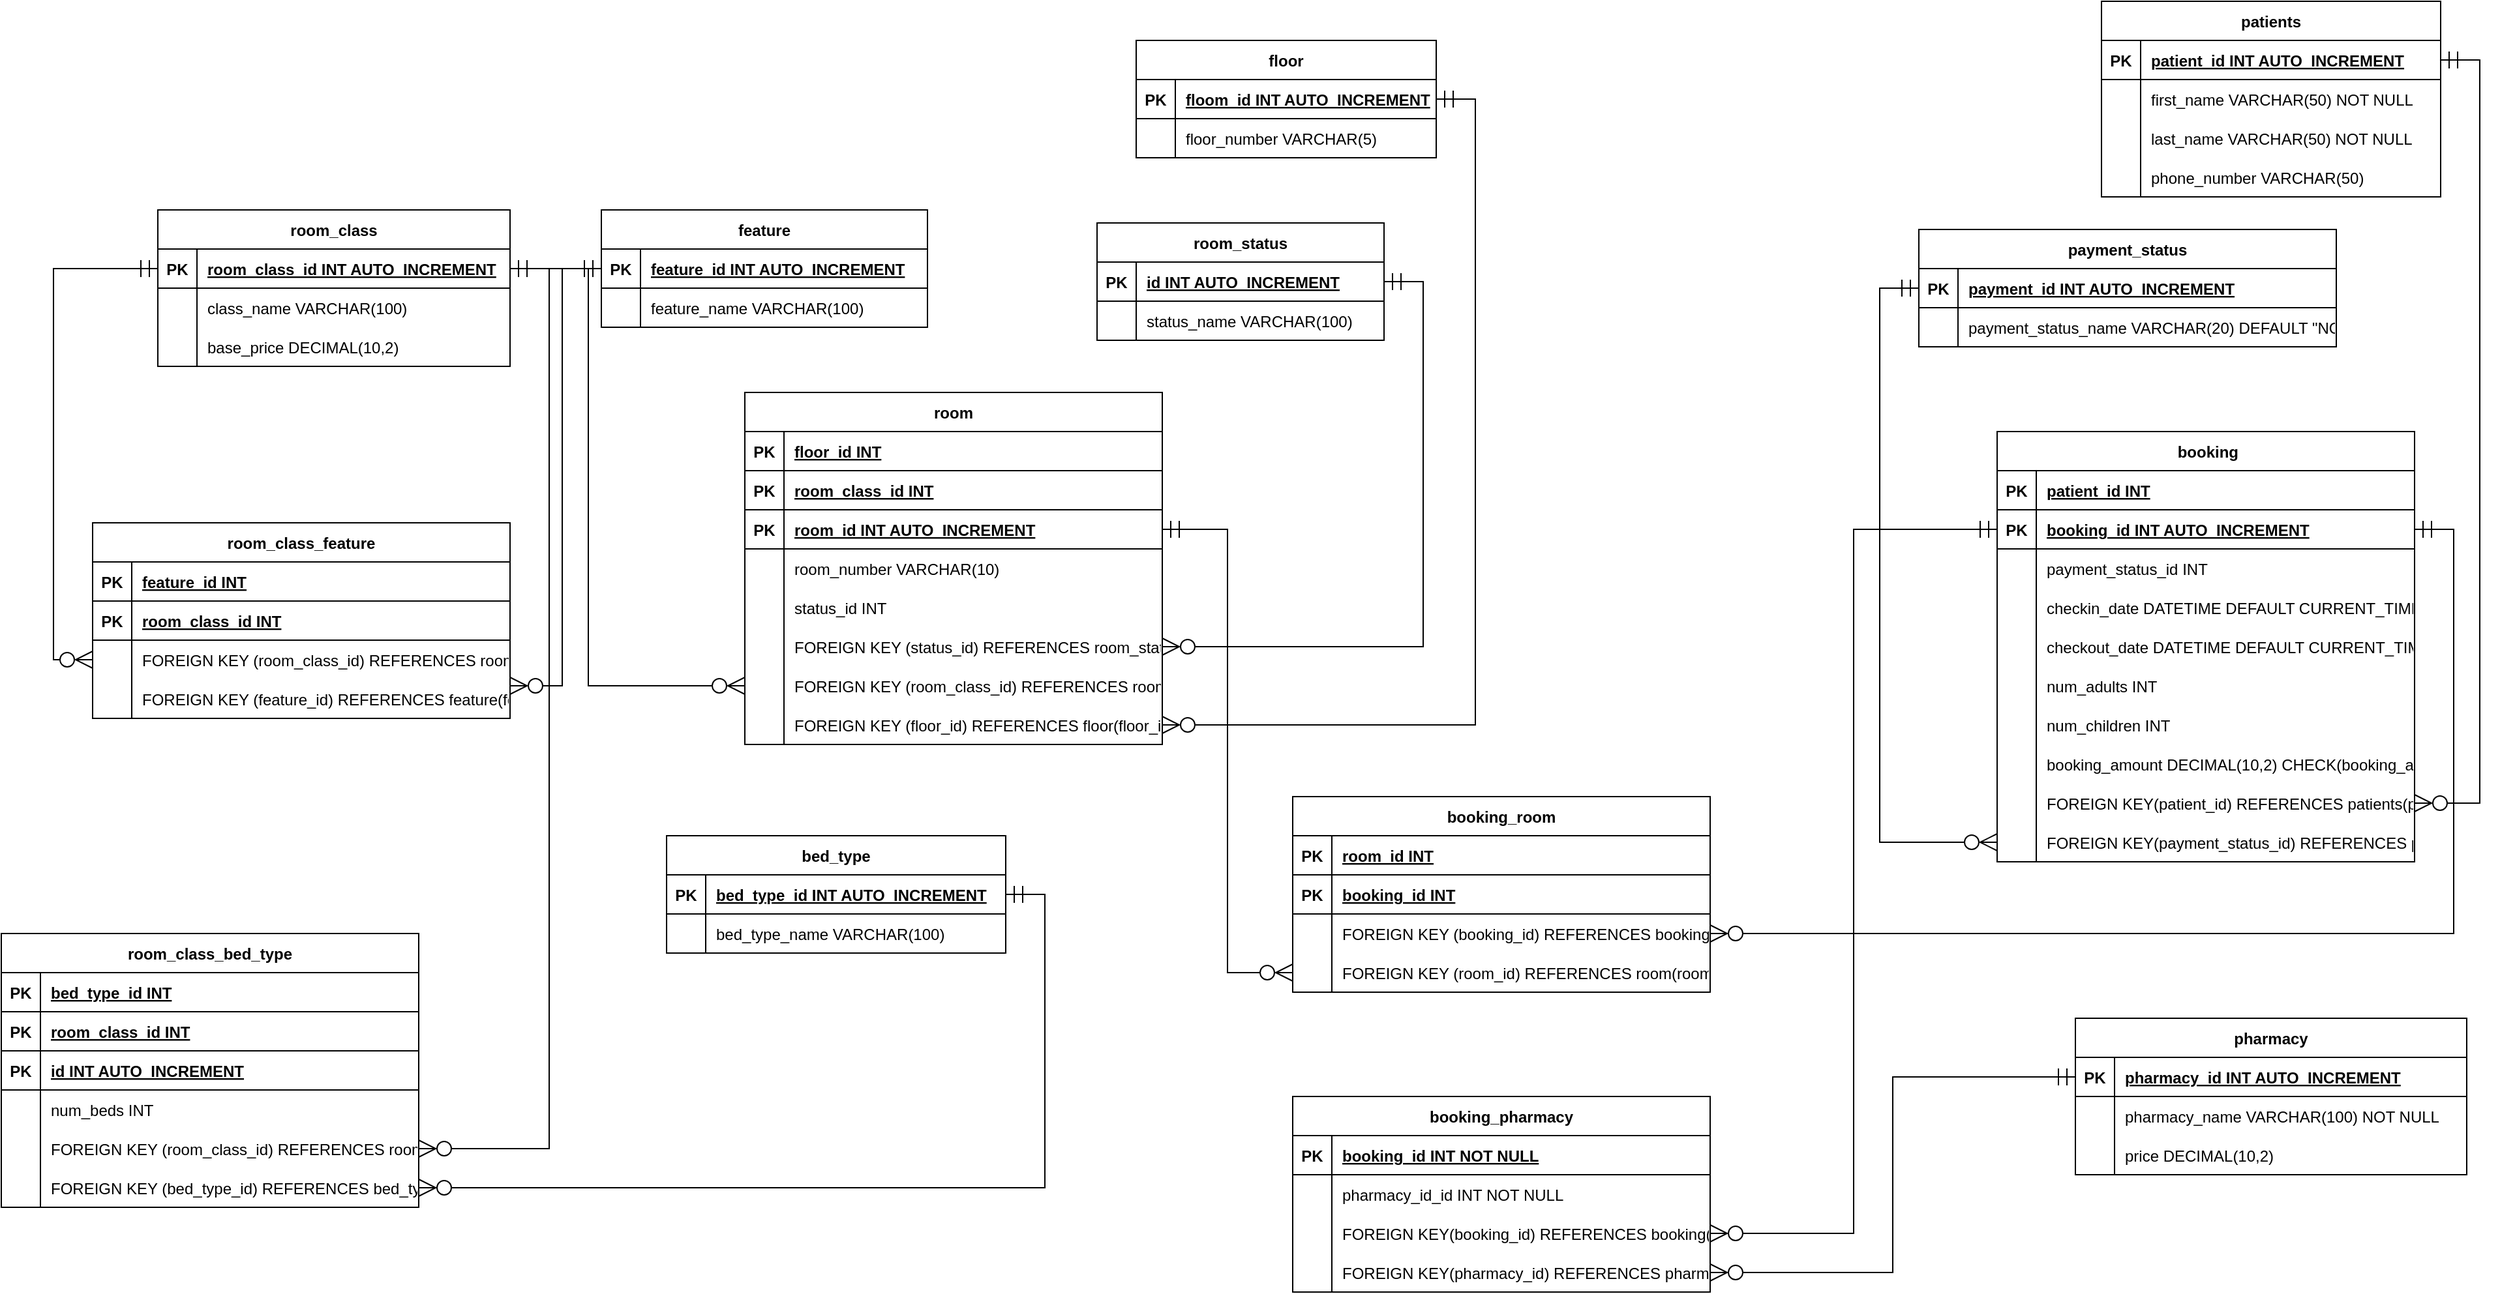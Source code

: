<mxfile version="27.0.5">
  <diagram name="Page-1" id="OZbT3cz_T0z2lj00tJ4H">
    <mxGraphModel dx="3444" dy="2158" grid="1" gridSize="10" guides="1" tooltips="1" connect="1" arrows="1" fold="1" page="1" pageScale="1" pageWidth="850" pageHeight="1100" math="0" shadow="0">
      <root>
        <mxCell id="0" />
        <mxCell id="1" parent="0" />
        <mxCell id="hryOB4CCr4M2H3OJjxa2-1" value="patients" style="shape=table;startSize=30;container=1;collapsible=1;childLayout=tableLayout;fixedRows=1;rowLines=0;fontStyle=1;align=center;resizeLast=1;" vertex="1" parent="1">
          <mxGeometry x="490" y="-60" width="260" height="150" as="geometry" />
        </mxCell>
        <mxCell id="hryOB4CCr4M2H3OJjxa2-2" value="" style="shape=tableRow;horizontal=0;startSize=0;swimlaneHead=0;swimlaneBody=0;fillColor=none;collapsible=0;dropTarget=0;points=[[0,0.5],[1,0.5]];portConstraint=eastwest;strokeColor=inherit;top=0;left=0;right=0;bottom=1;" vertex="1" parent="hryOB4CCr4M2H3OJjxa2-1">
          <mxGeometry y="30" width="260" height="30" as="geometry" />
        </mxCell>
        <mxCell id="hryOB4CCr4M2H3OJjxa2-3" value="PK" style="shape=partialRectangle;overflow=hidden;connectable=0;fillColor=none;strokeColor=inherit;top=0;left=0;bottom=0;right=0;fontStyle=1;" vertex="1" parent="hryOB4CCr4M2H3OJjxa2-2">
          <mxGeometry width="30" height="30" as="geometry">
            <mxRectangle width="30" height="30" as="alternateBounds" />
          </mxGeometry>
        </mxCell>
        <mxCell id="hryOB4CCr4M2H3OJjxa2-4" value="patient_id INT  AUTO_INCREMENT" style="shape=partialRectangle;overflow=hidden;connectable=0;fillColor=none;align=left;strokeColor=inherit;top=0;left=0;bottom=0;right=0;spacingLeft=6;fontStyle=5;" vertex="1" parent="hryOB4CCr4M2H3OJjxa2-2">
          <mxGeometry x="30" width="230" height="30" as="geometry">
            <mxRectangle width="230" height="30" as="alternateBounds" />
          </mxGeometry>
        </mxCell>
        <mxCell id="hryOB4CCr4M2H3OJjxa2-5" value="" style="shape=tableRow;horizontal=0;startSize=0;swimlaneHead=0;swimlaneBody=0;fillColor=none;collapsible=0;dropTarget=0;points=[[0,0.5],[1,0.5]];portConstraint=eastwest;strokeColor=inherit;top=0;left=0;right=0;bottom=0;" vertex="1" parent="hryOB4CCr4M2H3OJjxa2-1">
          <mxGeometry y="60" width="260" height="30" as="geometry" />
        </mxCell>
        <mxCell id="hryOB4CCr4M2H3OJjxa2-6" value="" style="shape=partialRectangle;overflow=hidden;connectable=0;fillColor=none;strokeColor=inherit;top=0;left=0;bottom=0;right=0;" vertex="1" parent="hryOB4CCr4M2H3OJjxa2-5">
          <mxGeometry width="30" height="30" as="geometry">
            <mxRectangle width="30" height="30" as="alternateBounds" />
          </mxGeometry>
        </mxCell>
        <mxCell id="hryOB4CCr4M2H3OJjxa2-7" value="first_name VARCHAR(50) NOT NULL" style="shape=partialRectangle;overflow=hidden;connectable=0;fillColor=none;align=left;strokeColor=inherit;top=0;left=0;bottom=0;right=0;spacingLeft=6;" vertex="1" parent="hryOB4CCr4M2H3OJjxa2-5">
          <mxGeometry x="30" width="230" height="30" as="geometry">
            <mxRectangle width="230" height="30" as="alternateBounds" />
          </mxGeometry>
        </mxCell>
        <mxCell id="hryOB4CCr4M2H3OJjxa2-8" value="" style="shape=tableRow;horizontal=0;startSize=0;swimlaneHead=0;swimlaneBody=0;fillColor=none;collapsible=0;dropTarget=0;points=[[0,0.5],[1,0.5]];portConstraint=eastwest;strokeColor=inherit;top=0;left=0;right=0;bottom=0;" vertex="1" parent="hryOB4CCr4M2H3OJjxa2-1">
          <mxGeometry y="90" width="260" height="30" as="geometry" />
        </mxCell>
        <mxCell id="hryOB4CCr4M2H3OJjxa2-9" value="" style="shape=partialRectangle;overflow=hidden;connectable=0;fillColor=none;strokeColor=inherit;top=0;left=0;bottom=0;right=0;" vertex="1" parent="hryOB4CCr4M2H3OJjxa2-8">
          <mxGeometry width="30" height="30" as="geometry">
            <mxRectangle width="30" height="30" as="alternateBounds" />
          </mxGeometry>
        </mxCell>
        <mxCell id="hryOB4CCr4M2H3OJjxa2-10" value="last_name VARCHAR(50) NOT NULL" style="shape=partialRectangle;overflow=hidden;connectable=0;fillColor=none;align=left;strokeColor=inherit;top=0;left=0;bottom=0;right=0;spacingLeft=6;" vertex="1" parent="hryOB4CCr4M2H3OJjxa2-8">
          <mxGeometry x="30" width="230" height="30" as="geometry">
            <mxRectangle width="230" height="30" as="alternateBounds" />
          </mxGeometry>
        </mxCell>
        <mxCell id="hryOB4CCr4M2H3OJjxa2-11" value="" style="shape=tableRow;horizontal=0;startSize=0;swimlaneHead=0;swimlaneBody=0;fillColor=none;collapsible=0;dropTarget=0;points=[[0,0.5],[1,0.5]];portConstraint=eastwest;strokeColor=inherit;top=0;left=0;right=0;bottom=0;" vertex="1" parent="hryOB4CCr4M2H3OJjxa2-1">
          <mxGeometry y="120" width="260" height="30" as="geometry" />
        </mxCell>
        <mxCell id="hryOB4CCr4M2H3OJjxa2-12" value="" style="shape=partialRectangle;overflow=hidden;connectable=0;fillColor=none;strokeColor=inherit;top=0;left=0;bottom=0;right=0;" vertex="1" parent="hryOB4CCr4M2H3OJjxa2-11">
          <mxGeometry width="30" height="30" as="geometry">
            <mxRectangle width="30" height="30" as="alternateBounds" />
          </mxGeometry>
        </mxCell>
        <mxCell id="hryOB4CCr4M2H3OJjxa2-13" value="phone_number VARCHAR(50)" style="shape=partialRectangle;overflow=hidden;connectable=0;fillColor=none;align=left;strokeColor=inherit;top=0;left=0;bottom=0;right=0;spacingLeft=6;" vertex="1" parent="hryOB4CCr4M2H3OJjxa2-11">
          <mxGeometry x="30" width="230" height="30" as="geometry">
            <mxRectangle width="230" height="30" as="alternateBounds" />
          </mxGeometry>
        </mxCell>
        <mxCell id="hryOB4CCr4M2H3OJjxa2-14" value="pharmacy" style="shape=table;startSize=30;container=1;collapsible=1;childLayout=tableLayout;fixedRows=1;rowLines=0;fontStyle=1;align=center;resizeLast=1;" vertex="1" parent="1">
          <mxGeometry x="470" y="720" width="300" height="120" as="geometry" />
        </mxCell>
        <mxCell id="hryOB4CCr4M2H3OJjxa2-15" value="" style="shape=tableRow;horizontal=0;startSize=0;swimlaneHead=0;swimlaneBody=0;fillColor=none;collapsible=0;dropTarget=0;points=[[0,0.5],[1,0.5]];portConstraint=eastwest;strokeColor=inherit;top=0;left=0;right=0;bottom=1;" vertex="1" parent="hryOB4CCr4M2H3OJjxa2-14">
          <mxGeometry y="30" width="300" height="30" as="geometry" />
        </mxCell>
        <mxCell id="hryOB4CCr4M2H3OJjxa2-16" value="PK" style="shape=partialRectangle;overflow=hidden;connectable=0;fillColor=none;strokeColor=inherit;top=0;left=0;bottom=0;right=0;fontStyle=1;" vertex="1" parent="hryOB4CCr4M2H3OJjxa2-15">
          <mxGeometry width="30" height="30" as="geometry">
            <mxRectangle width="30" height="30" as="alternateBounds" />
          </mxGeometry>
        </mxCell>
        <mxCell id="hryOB4CCr4M2H3OJjxa2-17" value="pharmacy_id INT  AUTO_INCREMENT" style="shape=partialRectangle;overflow=hidden;connectable=0;fillColor=none;align=left;strokeColor=inherit;top=0;left=0;bottom=0;right=0;spacingLeft=6;fontStyle=5;" vertex="1" parent="hryOB4CCr4M2H3OJjxa2-15">
          <mxGeometry x="30" width="270" height="30" as="geometry">
            <mxRectangle width="270" height="30" as="alternateBounds" />
          </mxGeometry>
        </mxCell>
        <mxCell id="hryOB4CCr4M2H3OJjxa2-18" value="" style="shape=tableRow;horizontal=0;startSize=0;swimlaneHead=0;swimlaneBody=0;fillColor=none;collapsible=0;dropTarget=0;points=[[0,0.5],[1,0.5]];portConstraint=eastwest;strokeColor=inherit;top=0;left=0;right=0;bottom=0;" vertex="1" parent="hryOB4CCr4M2H3OJjxa2-14">
          <mxGeometry y="60" width="300" height="30" as="geometry" />
        </mxCell>
        <mxCell id="hryOB4CCr4M2H3OJjxa2-19" value="" style="shape=partialRectangle;overflow=hidden;connectable=0;fillColor=none;strokeColor=inherit;top=0;left=0;bottom=0;right=0;" vertex="1" parent="hryOB4CCr4M2H3OJjxa2-18">
          <mxGeometry width="30" height="30" as="geometry">
            <mxRectangle width="30" height="30" as="alternateBounds" />
          </mxGeometry>
        </mxCell>
        <mxCell id="hryOB4CCr4M2H3OJjxa2-20" value="pharmacy_name VARCHAR(100) NOT NULL" style="shape=partialRectangle;overflow=hidden;connectable=0;fillColor=none;align=left;strokeColor=inherit;top=0;left=0;bottom=0;right=0;spacingLeft=6;" vertex="1" parent="hryOB4CCr4M2H3OJjxa2-18">
          <mxGeometry x="30" width="270" height="30" as="geometry">
            <mxRectangle width="270" height="30" as="alternateBounds" />
          </mxGeometry>
        </mxCell>
        <mxCell id="hryOB4CCr4M2H3OJjxa2-21" value="" style="shape=tableRow;horizontal=0;startSize=0;swimlaneHead=0;swimlaneBody=0;fillColor=none;collapsible=0;dropTarget=0;points=[[0,0.5],[1,0.5]];portConstraint=eastwest;strokeColor=inherit;top=0;left=0;right=0;bottom=0;" vertex="1" parent="hryOB4CCr4M2H3OJjxa2-14">
          <mxGeometry y="90" width="300" height="30" as="geometry" />
        </mxCell>
        <mxCell id="hryOB4CCr4M2H3OJjxa2-22" value="" style="shape=partialRectangle;overflow=hidden;connectable=0;fillColor=none;strokeColor=inherit;top=0;left=0;bottom=0;right=0;" vertex="1" parent="hryOB4CCr4M2H3OJjxa2-21">
          <mxGeometry width="30" height="30" as="geometry">
            <mxRectangle width="30" height="30" as="alternateBounds" />
          </mxGeometry>
        </mxCell>
        <mxCell id="hryOB4CCr4M2H3OJjxa2-23" value="price DECIMAL(10,2)" style="shape=partialRectangle;overflow=hidden;connectable=0;fillColor=none;align=left;strokeColor=inherit;top=0;left=0;bottom=0;right=0;spacingLeft=6;" vertex="1" parent="hryOB4CCr4M2H3OJjxa2-21">
          <mxGeometry x="30" width="270" height="30" as="geometry">
            <mxRectangle width="270" height="30" as="alternateBounds" />
          </mxGeometry>
        </mxCell>
        <mxCell id="hryOB4CCr4M2H3OJjxa2-24" value="bed_type" style="shape=table;startSize=30;container=1;collapsible=1;childLayout=tableLayout;fixedRows=1;rowLines=0;fontStyle=1;align=center;resizeLast=1;" vertex="1" parent="1">
          <mxGeometry x="-610" y="580" width="260" height="90" as="geometry" />
        </mxCell>
        <mxCell id="hryOB4CCr4M2H3OJjxa2-25" value="" style="shape=tableRow;horizontal=0;startSize=0;swimlaneHead=0;swimlaneBody=0;fillColor=none;collapsible=0;dropTarget=0;points=[[0,0.5],[1,0.5]];portConstraint=eastwest;strokeColor=inherit;top=0;left=0;right=0;bottom=1;" vertex="1" parent="hryOB4CCr4M2H3OJjxa2-24">
          <mxGeometry y="30" width="260" height="30" as="geometry" />
        </mxCell>
        <mxCell id="hryOB4CCr4M2H3OJjxa2-26" value="PK" style="shape=partialRectangle;overflow=hidden;connectable=0;fillColor=none;strokeColor=inherit;top=0;left=0;bottom=0;right=0;fontStyle=1;" vertex="1" parent="hryOB4CCr4M2H3OJjxa2-25">
          <mxGeometry width="30" height="30" as="geometry">
            <mxRectangle width="30" height="30" as="alternateBounds" />
          </mxGeometry>
        </mxCell>
        <mxCell id="hryOB4CCr4M2H3OJjxa2-27" value="bed_type_id INT  AUTO_INCREMENT" style="shape=partialRectangle;overflow=hidden;connectable=0;fillColor=none;align=left;strokeColor=inherit;top=0;left=0;bottom=0;right=0;spacingLeft=6;fontStyle=5;" vertex="1" parent="hryOB4CCr4M2H3OJjxa2-25">
          <mxGeometry x="30" width="230" height="30" as="geometry">
            <mxRectangle width="230" height="30" as="alternateBounds" />
          </mxGeometry>
        </mxCell>
        <mxCell id="hryOB4CCr4M2H3OJjxa2-28" value="" style="shape=tableRow;horizontal=0;startSize=0;swimlaneHead=0;swimlaneBody=0;fillColor=none;collapsible=0;dropTarget=0;points=[[0,0.5],[1,0.5]];portConstraint=eastwest;strokeColor=inherit;top=0;left=0;right=0;bottom=0;" vertex="1" parent="hryOB4CCr4M2H3OJjxa2-24">
          <mxGeometry y="60" width="260" height="30" as="geometry" />
        </mxCell>
        <mxCell id="hryOB4CCr4M2H3OJjxa2-29" value="" style="shape=partialRectangle;overflow=hidden;connectable=0;fillColor=none;strokeColor=inherit;top=0;left=0;bottom=0;right=0;" vertex="1" parent="hryOB4CCr4M2H3OJjxa2-28">
          <mxGeometry width="30" height="30" as="geometry">
            <mxRectangle width="30" height="30" as="alternateBounds" />
          </mxGeometry>
        </mxCell>
        <mxCell id="hryOB4CCr4M2H3OJjxa2-30" value="bed_type_name VARCHAR(100)" style="shape=partialRectangle;overflow=hidden;connectable=0;fillColor=none;align=left;strokeColor=inherit;top=0;left=0;bottom=0;right=0;spacingLeft=6;" vertex="1" parent="hryOB4CCr4M2H3OJjxa2-28">
          <mxGeometry x="30" width="230" height="30" as="geometry">
            <mxRectangle width="230" height="30" as="alternateBounds" />
          </mxGeometry>
        </mxCell>
        <mxCell id="hryOB4CCr4M2H3OJjxa2-31" value="room_class" style="shape=table;startSize=30;container=1;collapsible=1;childLayout=tableLayout;fixedRows=1;rowLines=0;fontStyle=1;align=center;resizeLast=1;" vertex="1" parent="1">
          <mxGeometry x="-1000" y="100" width="270" height="120" as="geometry" />
        </mxCell>
        <mxCell id="hryOB4CCr4M2H3OJjxa2-32" value="" style="shape=tableRow;horizontal=0;startSize=0;swimlaneHead=0;swimlaneBody=0;fillColor=none;collapsible=0;dropTarget=0;points=[[0,0.5],[1,0.5]];portConstraint=eastwest;strokeColor=inherit;top=0;left=0;right=0;bottom=1;" vertex="1" parent="hryOB4CCr4M2H3OJjxa2-31">
          <mxGeometry y="30" width="270" height="30" as="geometry" />
        </mxCell>
        <mxCell id="hryOB4CCr4M2H3OJjxa2-33" value="PK" style="shape=partialRectangle;overflow=hidden;connectable=0;fillColor=none;strokeColor=inherit;top=0;left=0;bottom=0;right=0;fontStyle=1;" vertex="1" parent="hryOB4CCr4M2H3OJjxa2-32">
          <mxGeometry width="30" height="30" as="geometry">
            <mxRectangle width="30" height="30" as="alternateBounds" />
          </mxGeometry>
        </mxCell>
        <mxCell id="hryOB4CCr4M2H3OJjxa2-34" value="room_class_id INT  AUTO_INCREMENT" style="shape=partialRectangle;overflow=hidden;connectable=0;fillColor=none;align=left;strokeColor=inherit;top=0;left=0;bottom=0;right=0;spacingLeft=6;fontStyle=5;" vertex="1" parent="hryOB4CCr4M2H3OJjxa2-32">
          <mxGeometry x="30" width="240" height="30" as="geometry">
            <mxRectangle width="240" height="30" as="alternateBounds" />
          </mxGeometry>
        </mxCell>
        <mxCell id="hryOB4CCr4M2H3OJjxa2-35" value="" style="shape=tableRow;horizontal=0;startSize=0;swimlaneHead=0;swimlaneBody=0;fillColor=none;collapsible=0;dropTarget=0;points=[[0,0.5],[1,0.5]];portConstraint=eastwest;strokeColor=inherit;top=0;left=0;right=0;bottom=0;" vertex="1" parent="hryOB4CCr4M2H3OJjxa2-31">
          <mxGeometry y="60" width="270" height="30" as="geometry" />
        </mxCell>
        <mxCell id="hryOB4CCr4M2H3OJjxa2-36" value="" style="shape=partialRectangle;overflow=hidden;connectable=0;fillColor=none;strokeColor=inherit;top=0;left=0;bottom=0;right=0;" vertex="1" parent="hryOB4CCr4M2H3OJjxa2-35">
          <mxGeometry width="30" height="30" as="geometry">
            <mxRectangle width="30" height="30" as="alternateBounds" />
          </mxGeometry>
        </mxCell>
        <mxCell id="hryOB4CCr4M2H3OJjxa2-37" value="class_name VARCHAR(100)" style="shape=partialRectangle;overflow=hidden;connectable=0;fillColor=none;align=left;strokeColor=inherit;top=0;left=0;bottom=0;right=0;spacingLeft=6;" vertex="1" parent="hryOB4CCr4M2H3OJjxa2-35">
          <mxGeometry x="30" width="240" height="30" as="geometry">
            <mxRectangle width="240" height="30" as="alternateBounds" />
          </mxGeometry>
        </mxCell>
        <mxCell id="hryOB4CCr4M2H3OJjxa2-38" value="" style="shape=tableRow;horizontal=0;startSize=0;swimlaneHead=0;swimlaneBody=0;fillColor=none;collapsible=0;dropTarget=0;points=[[0,0.5],[1,0.5]];portConstraint=eastwest;strokeColor=inherit;top=0;left=0;right=0;bottom=0;" vertex="1" parent="hryOB4CCr4M2H3OJjxa2-31">
          <mxGeometry y="90" width="270" height="30" as="geometry" />
        </mxCell>
        <mxCell id="hryOB4CCr4M2H3OJjxa2-39" value="" style="shape=partialRectangle;overflow=hidden;connectable=0;fillColor=none;strokeColor=inherit;top=0;left=0;bottom=0;right=0;" vertex="1" parent="hryOB4CCr4M2H3OJjxa2-38">
          <mxGeometry width="30" height="30" as="geometry">
            <mxRectangle width="30" height="30" as="alternateBounds" />
          </mxGeometry>
        </mxCell>
        <mxCell id="hryOB4CCr4M2H3OJjxa2-40" value="base_price DECIMAL(10,2)" style="shape=partialRectangle;overflow=hidden;connectable=0;fillColor=none;align=left;strokeColor=inherit;top=0;left=0;bottom=0;right=0;spacingLeft=6;" vertex="1" parent="hryOB4CCr4M2H3OJjxa2-38">
          <mxGeometry x="30" width="240" height="30" as="geometry">
            <mxRectangle width="240" height="30" as="alternateBounds" />
          </mxGeometry>
        </mxCell>
        <mxCell id="hryOB4CCr4M2H3OJjxa2-41" value="feature" style="shape=table;startSize=30;container=1;collapsible=1;childLayout=tableLayout;fixedRows=1;rowLines=0;fontStyle=1;align=center;resizeLast=1;" vertex="1" parent="1">
          <mxGeometry x="-660" y="100" width="250" height="90" as="geometry" />
        </mxCell>
        <mxCell id="hryOB4CCr4M2H3OJjxa2-42" value="" style="shape=tableRow;horizontal=0;startSize=0;swimlaneHead=0;swimlaneBody=0;fillColor=none;collapsible=0;dropTarget=0;points=[[0,0.5],[1,0.5]];portConstraint=eastwest;strokeColor=inherit;top=0;left=0;right=0;bottom=1;" vertex="1" parent="hryOB4CCr4M2H3OJjxa2-41">
          <mxGeometry y="30" width="250" height="30" as="geometry" />
        </mxCell>
        <mxCell id="hryOB4CCr4M2H3OJjxa2-43" value="PK" style="shape=partialRectangle;overflow=hidden;connectable=0;fillColor=none;strokeColor=inherit;top=0;left=0;bottom=0;right=0;fontStyle=1;" vertex="1" parent="hryOB4CCr4M2H3OJjxa2-42">
          <mxGeometry width="30" height="30" as="geometry">
            <mxRectangle width="30" height="30" as="alternateBounds" />
          </mxGeometry>
        </mxCell>
        <mxCell id="hryOB4CCr4M2H3OJjxa2-44" value="feature_id INT  AUTO_INCREMENT" style="shape=partialRectangle;overflow=hidden;connectable=0;fillColor=none;align=left;strokeColor=inherit;top=0;left=0;bottom=0;right=0;spacingLeft=6;fontStyle=5;" vertex="1" parent="hryOB4CCr4M2H3OJjxa2-42">
          <mxGeometry x="30" width="220" height="30" as="geometry">
            <mxRectangle width="220" height="30" as="alternateBounds" />
          </mxGeometry>
        </mxCell>
        <mxCell id="hryOB4CCr4M2H3OJjxa2-45" value="" style="shape=tableRow;horizontal=0;startSize=0;swimlaneHead=0;swimlaneBody=0;fillColor=none;collapsible=0;dropTarget=0;points=[[0,0.5],[1,0.5]];portConstraint=eastwest;strokeColor=inherit;top=0;left=0;right=0;bottom=0;" vertex="1" parent="hryOB4CCr4M2H3OJjxa2-41">
          <mxGeometry y="60" width="250" height="30" as="geometry" />
        </mxCell>
        <mxCell id="hryOB4CCr4M2H3OJjxa2-46" value="" style="shape=partialRectangle;overflow=hidden;connectable=0;fillColor=none;strokeColor=inherit;top=0;left=0;bottom=0;right=0;" vertex="1" parent="hryOB4CCr4M2H3OJjxa2-45">
          <mxGeometry width="30" height="30" as="geometry">
            <mxRectangle width="30" height="30" as="alternateBounds" />
          </mxGeometry>
        </mxCell>
        <mxCell id="hryOB4CCr4M2H3OJjxa2-47" value="feature_name VARCHAR(100)" style="shape=partialRectangle;overflow=hidden;connectable=0;fillColor=none;align=left;strokeColor=inherit;top=0;left=0;bottom=0;right=0;spacingLeft=6;" vertex="1" parent="hryOB4CCr4M2H3OJjxa2-45">
          <mxGeometry x="30" width="220" height="30" as="geometry">
            <mxRectangle width="220" height="30" as="alternateBounds" />
          </mxGeometry>
        </mxCell>
        <mxCell id="hryOB4CCr4M2H3OJjxa2-48" value="room_class_feature" style="shape=table;startSize=30;container=1;collapsible=1;childLayout=tableLayout;fixedRows=1;rowLines=0;fontStyle=1;align=center;resizeLast=1;" vertex="1" parent="1">
          <mxGeometry x="-1050" y="340" width="320" height="150" as="geometry" />
        </mxCell>
        <mxCell id="hryOB4CCr4M2H3OJjxa2-49" value="" style="shape=tableRow;horizontal=0;startSize=0;swimlaneHead=0;swimlaneBody=0;fillColor=none;collapsible=0;dropTarget=0;points=[[0,0.5],[1,0.5]];portConstraint=eastwest;strokeColor=inherit;top=0;left=0;right=0;bottom=1;" vertex="1" parent="hryOB4CCr4M2H3OJjxa2-48">
          <mxGeometry y="30" width="320" height="30" as="geometry" />
        </mxCell>
        <mxCell id="hryOB4CCr4M2H3OJjxa2-50" value="PK" style="shape=partialRectangle;overflow=hidden;connectable=0;fillColor=none;strokeColor=inherit;top=0;left=0;bottom=0;right=0;fontStyle=1;" vertex="1" parent="hryOB4CCr4M2H3OJjxa2-49">
          <mxGeometry width="30" height="30" as="geometry">
            <mxRectangle width="30" height="30" as="alternateBounds" />
          </mxGeometry>
        </mxCell>
        <mxCell id="hryOB4CCr4M2H3OJjxa2-51" value="feature_id INT" style="shape=partialRectangle;overflow=hidden;connectable=0;fillColor=none;align=left;strokeColor=inherit;top=0;left=0;bottom=0;right=0;spacingLeft=6;fontStyle=5;" vertex="1" parent="hryOB4CCr4M2H3OJjxa2-49">
          <mxGeometry x="30" width="290" height="30" as="geometry">
            <mxRectangle width="290" height="30" as="alternateBounds" />
          </mxGeometry>
        </mxCell>
        <mxCell id="hryOB4CCr4M2H3OJjxa2-52" value="" style="shape=tableRow;horizontal=0;startSize=0;swimlaneHead=0;swimlaneBody=0;fillColor=none;collapsible=0;dropTarget=0;points=[[0,0.5],[1,0.5]];portConstraint=eastwest;strokeColor=inherit;top=0;left=0;right=0;bottom=1;" vertex="1" parent="hryOB4CCr4M2H3OJjxa2-48">
          <mxGeometry y="60" width="320" height="30" as="geometry" />
        </mxCell>
        <mxCell id="hryOB4CCr4M2H3OJjxa2-53" value="PK" style="shape=partialRectangle;overflow=hidden;connectable=0;fillColor=none;strokeColor=inherit;top=0;left=0;bottom=0;right=0;fontStyle=1;" vertex="1" parent="hryOB4CCr4M2H3OJjxa2-52">
          <mxGeometry width="30" height="30" as="geometry">
            <mxRectangle width="30" height="30" as="alternateBounds" />
          </mxGeometry>
        </mxCell>
        <mxCell id="hryOB4CCr4M2H3OJjxa2-54" value="room_class_id  INT" style="shape=partialRectangle;overflow=hidden;connectable=0;fillColor=none;align=left;strokeColor=inherit;top=0;left=0;bottom=0;right=0;spacingLeft=6;fontStyle=5;" vertex="1" parent="hryOB4CCr4M2H3OJjxa2-52">
          <mxGeometry x="30" width="290" height="30" as="geometry">
            <mxRectangle width="290" height="30" as="alternateBounds" />
          </mxGeometry>
        </mxCell>
        <mxCell id="hryOB4CCr4M2H3OJjxa2-55" value="" style="shape=tableRow;horizontal=0;startSize=0;swimlaneHead=0;swimlaneBody=0;fillColor=none;collapsible=0;dropTarget=0;points=[[0,0.5],[1,0.5]];portConstraint=eastwest;strokeColor=inherit;top=0;left=0;right=0;bottom=0;" vertex="1" parent="hryOB4CCr4M2H3OJjxa2-48">
          <mxGeometry y="90" width="320" height="30" as="geometry" />
        </mxCell>
        <mxCell id="hryOB4CCr4M2H3OJjxa2-56" value="" style="shape=partialRectangle;overflow=hidden;connectable=0;fillColor=none;strokeColor=inherit;top=0;left=0;bottom=0;right=0;" vertex="1" parent="hryOB4CCr4M2H3OJjxa2-55">
          <mxGeometry width="30" height="30" as="geometry">
            <mxRectangle width="30" height="30" as="alternateBounds" />
          </mxGeometry>
        </mxCell>
        <mxCell id="hryOB4CCr4M2H3OJjxa2-57" value="FOREIGN KEY (room_class_id) REFERENCES room_class(room_class_id)" style="shape=partialRectangle;overflow=hidden;connectable=0;fillColor=none;align=left;strokeColor=inherit;top=0;left=0;bottom=0;right=0;spacingLeft=6;" vertex="1" parent="hryOB4CCr4M2H3OJjxa2-55">
          <mxGeometry x="30" width="290" height="30" as="geometry">
            <mxRectangle width="290" height="30" as="alternateBounds" />
          </mxGeometry>
        </mxCell>
        <mxCell id="hryOB4CCr4M2H3OJjxa2-58" value="" style="shape=tableRow;horizontal=0;startSize=0;swimlaneHead=0;swimlaneBody=0;fillColor=none;collapsible=0;dropTarget=0;points=[[0,0.5],[1,0.5]];portConstraint=eastwest;strokeColor=inherit;top=0;left=0;right=0;bottom=0;" vertex="1" parent="hryOB4CCr4M2H3OJjxa2-48">
          <mxGeometry y="120" width="320" height="30" as="geometry" />
        </mxCell>
        <mxCell id="hryOB4CCr4M2H3OJjxa2-59" value="" style="shape=partialRectangle;overflow=hidden;connectable=0;fillColor=none;strokeColor=inherit;top=0;left=0;bottom=0;right=0;" vertex="1" parent="hryOB4CCr4M2H3OJjxa2-58">
          <mxGeometry width="30" height="30" as="geometry">
            <mxRectangle width="30" height="30" as="alternateBounds" />
          </mxGeometry>
        </mxCell>
        <mxCell id="hryOB4CCr4M2H3OJjxa2-60" value="FOREIGN KEY (feature_id) REFERENCES feature(feature_id)" style="shape=partialRectangle;overflow=hidden;connectable=0;fillColor=none;align=left;strokeColor=inherit;top=0;left=0;bottom=0;right=0;spacingLeft=6;" vertex="1" parent="hryOB4CCr4M2H3OJjxa2-58">
          <mxGeometry x="30" width="290" height="30" as="geometry">
            <mxRectangle width="290" height="30" as="alternateBounds" />
          </mxGeometry>
        </mxCell>
        <mxCell id="hryOB4CCr4M2H3OJjxa2-61" value="room_class_bed_type" style="shape=table;startSize=30;container=1;collapsible=1;childLayout=tableLayout;fixedRows=1;rowLines=0;fontStyle=1;align=center;resizeLast=1;" vertex="1" parent="1">
          <mxGeometry x="-1120" y="655" width="320" height="210" as="geometry" />
        </mxCell>
        <mxCell id="hryOB4CCr4M2H3OJjxa2-62" value="" style="shape=tableRow;horizontal=0;startSize=0;swimlaneHead=0;swimlaneBody=0;fillColor=none;collapsible=0;dropTarget=0;points=[[0,0.5],[1,0.5]];portConstraint=eastwest;strokeColor=inherit;top=0;left=0;right=0;bottom=1;" vertex="1" parent="hryOB4CCr4M2H3OJjxa2-61">
          <mxGeometry y="30" width="320" height="30" as="geometry" />
        </mxCell>
        <mxCell id="hryOB4CCr4M2H3OJjxa2-63" value="PK" style="shape=partialRectangle;overflow=hidden;connectable=0;fillColor=none;strokeColor=inherit;top=0;left=0;bottom=0;right=0;fontStyle=1;" vertex="1" parent="hryOB4CCr4M2H3OJjxa2-62">
          <mxGeometry width="30" height="30" as="geometry">
            <mxRectangle width="30" height="30" as="alternateBounds" />
          </mxGeometry>
        </mxCell>
        <mxCell id="hryOB4CCr4M2H3OJjxa2-64" value="bed_type_id INT" style="shape=partialRectangle;overflow=hidden;connectable=0;fillColor=none;align=left;strokeColor=inherit;top=0;left=0;bottom=0;right=0;spacingLeft=6;fontStyle=5;" vertex="1" parent="hryOB4CCr4M2H3OJjxa2-62">
          <mxGeometry x="30" width="290" height="30" as="geometry">
            <mxRectangle width="290" height="30" as="alternateBounds" />
          </mxGeometry>
        </mxCell>
        <mxCell id="hryOB4CCr4M2H3OJjxa2-65" value="" style="shape=tableRow;horizontal=0;startSize=0;swimlaneHead=0;swimlaneBody=0;fillColor=none;collapsible=0;dropTarget=0;points=[[0,0.5],[1,0.5]];portConstraint=eastwest;strokeColor=inherit;top=0;left=0;right=0;bottom=1;" vertex="1" parent="hryOB4CCr4M2H3OJjxa2-61">
          <mxGeometry y="60" width="320" height="30" as="geometry" />
        </mxCell>
        <mxCell id="hryOB4CCr4M2H3OJjxa2-66" value="PK" style="shape=partialRectangle;overflow=hidden;connectable=0;fillColor=none;strokeColor=inherit;top=0;left=0;bottom=0;right=0;fontStyle=1;" vertex="1" parent="hryOB4CCr4M2H3OJjxa2-65">
          <mxGeometry width="30" height="30" as="geometry">
            <mxRectangle width="30" height="30" as="alternateBounds" />
          </mxGeometry>
        </mxCell>
        <mxCell id="hryOB4CCr4M2H3OJjxa2-67" value="room_class_id INT" style="shape=partialRectangle;overflow=hidden;connectable=0;fillColor=none;align=left;strokeColor=inherit;top=0;left=0;bottom=0;right=0;spacingLeft=6;fontStyle=5;" vertex="1" parent="hryOB4CCr4M2H3OJjxa2-65">
          <mxGeometry x="30" width="290" height="30" as="geometry">
            <mxRectangle width="290" height="30" as="alternateBounds" />
          </mxGeometry>
        </mxCell>
        <mxCell id="hryOB4CCr4M2H3OJjxa2-68" value="" style="shape=tableRow;horizontal=0;startSize=0;swimlaneHead=0;swimlaneBody=0;fillColor=none;collapsible=0;dropTarget=0;points=[[0,0.5],[1,0.5]];portConstraint=eastwest;strokeColor=inherit;top=0;left=0;right=0;bottom=1;" vertex="1" parent="hryOB4CCr4M2H3OJjxa2-61">
          <mxGeometry y="90" width="320" height="30" as="geometry" />
        </mxCell>
        <mxCell id="hryOB4CCr4M2H3OJjxa2-69" value="PK" style="shape=partialRectangle;overflow=hidden;connectable=0;fillColor=none;strokeColor=inherit;top=0;left=0;bottom=0;right=0;fontStyle=1;" vertex="1" parent="hryOB4CCr4M2H3OJjxa2-68">
          <mxGeometry width="30" height="30" as="geometry">
            <mxRectangle width="30" height="30" as="alternateBounds" />
          </mxGeometry>
        </mxCell>
        <mxCell id="hryOB4CCr4M2H3OJjxa2-70" value="id INT  AUTO_INCREMENT" style="shape=partialRectangle;overflow=hidden;connectable=0;fillColor=none;align=left;strokeColor=inherit;top=0;left=0;bottom=0;right=0;spacingLeft=6;fontStyle=5;" vertex="1" parent="hryOB4CCr4M2H3OJjxa2-68">
          <mxGeometry x="30" width="290" height="30" as="geometry">
            <mxRectangle width="290" height="30" as="alternateBounds" />
          </mxGeometry>
        </mxCell>
        <mxCell id="hryOB4CCr4M2H3OJjxa2-71" value="" style="shape=tableRow;horizontal=0;startSize=0;swimlaneHead=0;swimlaneBody=0;fillColor=none;collapsible=0;dropTarget=0;points=[[0,0.5],[1,0.5]];portConstraint=eastwest;strokeColor=inherit;top=0;left=0;right=0;bottom=0;" vertex="1" parent="hryOB4CCr4M2H3OJjxa2-61">
          <mxGeometry y="120" width="320" height="30" as="geometry" />
        </mxCell>
        <mxCell id="hryOB4CCr4M2H3OJjxa2-72" value="" style="shape=partialRectangle;overflow=hidden;connectable=0;fillColor=none;strokeColor=inherit;top=0;left=0;bottom=0;right=0;" vertex="1" parent="hryOB4CCr4M2H3OJjxa2-71">
          <mxGeometry width="30" height="30" as="geometry">
            <mxRectangle width="30" height="30" as="alternateBounds" />
          </mxGeometry>
        </mxCell>
        <mxCell id="hryOB4CCr4M2H3OJjxa2-73" value="num_beds INT" style="shape=partialRectangle;overflow=hidden;connectable=0;fillColor=none;align=left;strokeColor=inherit;top=0;left=0;bottom=0;right=0;spacingLeft=6;" vertex="1" parent="hryOB4CCr4M2H3OJjxa2-71">
          <mxGeometry x="30" width="290" height="30" as="geometry">
            <mxRectangle width="290" height="30" as="alternateBounds" />
          </mxGeometry>
        </mxCell>
        <mxCell id="hryOB4CCr4M2H3OJjxa2-74" value="" style="shape=tableRow;horizontal=0;startSize=0;swimlaneHead=0;swimlaneBody=0;fillColor=none;collapsible=0;dropTarget=0;points=[[0,0.5],[1,0.5]];portConstraint=eastwest;strokeColor=inherit;top=0;left=0;right=0;bottom=0;" vertex="1" parent="hryOB4CCr4M2H3OJjxa2-61">
          <mxGeometry y="150" width="320" height="30" as="geometry" />
        </mxCell>
        <mxCell id="hryOB4CCr4M2H3OJjxa2-75" value="" style="shape=partialRectangle;overflow=hidden;connectable=0;fillColor=none;strokeColor=inherit;top=0;left=0;bottom=0;right=0;" vertex="1" parent="hryOB4CCr4M2H3OJjxa2-74">
          <mxGeometry width="30" height="30" as="geometry">
            <mxRectangle width="30" height="30" as="alternateBounds" />
          </mxGeometry>
        </mxCell>
        <mxCell id="hryOB4CCr4M2H3OJjxa2-76" value="FOREIGN KEY (room_class_id) REFERENCES room_class(room_class_id)" style="shape=partialRectangle;overflow=hidden;connectable=0;fillColor=none;align=left;strokeColor=inherit;top=0;left=0;bottom=0;right=0;spacingLeft=6;" vertex="1" parent="hryOB4CCr4M2H3OJjxa2-74">
          <mxGeometry x="30" width="290" height="30" as="geometry">
            <mxRectangle width="290" height="30" as="alternateBounds" />
          </mxGeometry>
        </mxCell>
        <mxCell id="hryOB4CCr4M2H3OJjxa2-77" value="" style="shape=tableRow;horizontal=0;startSize=0;swimlaneHead=0;swimlaneBody=0;fillColor=none;collapsible=0;dropTarget=0;points=[[0,0.5],[1,0.5]];portConstraint=eastwest;strokeColor=inherit;top=0;left=0;right=0;bottom=0;" vertex="1" parent="hryOB4CCr4M2H3OJjxa2-61">
          <mxGeometry y="180" width="320" height="30" as="geometry" />
        </mxCell>
        <mxCell id="hryOB4CCr4M2H3OJjxa2-78" value="" style="shape=partialRectangle;overflow=hidden;connectable=0;fillColor=none;strokeColor=inherit;top=0;left=0;bottom=0;right=0;" vertex="1" parent="hryOB4CCr4M2H3OJjxa2-77">
          <mxGeometry width="30" height="30" as="geometry">
            <mxRectangle width="30" height="30" as="alternateBounds" />
          </mxGeometry>
        </mxCell>
        <mxCell id="hryOB4CCr4M2H3OJjxa2-79" value="FOREIGN KEY (bed_type_id) REFERENCES bed_type(bed_type_id)" style="shape=partialRectangle;overflow=hidden;connectable=0;fillColor=none;align=left;strokeColor=inherit;top=0;left=0;bottom=0;right=0;spacingLeft=6;" vertex="1" parent="hryOB4CCr4M2H3OJjxa2-77">
          <mxGeometry x="30" width="290" height="30" as="geometry">
            <mxRectangle width="290" height="30" as="alternateBounds" />
          </mxGeometry>
        </mxCell>
        <mxCell id="hryOB4CCr4M2H3OJjxa2-80" value="room_status" style="shape=table;startSize=30;container=1;collapsible=1;childLayout=tableLayout;fixedRows=1;rowLines=0;fontStyle=1;align=center;resizeLast=1;" vertex="1" parent="1">
          <mxGeometry x="-280" y="110" width="220" height="90" as="geometry" />
        </mxCell>
        <mxCell id="hryOB4CCr4M2H3OJjxa2-81" value="" style="shape=tableRow;horizontal=0;startSize=0;swimlaneHead=0;swimlaneBody=0;fillColor=none;collapsible=0;dropTarget=0;points=[[0,0.5],[1,0.5]];portConstraint=eastwest;strokeColor=inherit;top=0;left=0;right=0;bottom=1;" vertex="1" parent="hryOB4CCr4M2H3OJjxa2-80">
          <mxGeometry y="30" width="220" height="30" as="geometry" />
        </mxCell>
        <mxCell id="hryOB4CCr4M2H3OJjxa2-82" value="PK" style="shape=partialRectangle;overflow=hidden;connectable=0;fillColor=none;strokeColor=inherit;top=0;left=0;bottom=0;right=0;fontStyle=1;" vertex="1" parent="hryOB4CCr4M2H3OJjxa2-81">
          <mxGeometry width="30" height="30" as="geometry">
            <mxRectangle width="30" height="30" as="alternateBounds" />
          </mxGeometry>
        </mxCell>
        <mxCell id="hryOB4CCr4M2H3OJjxa2-83" value="id INT  AUTO_INCREMENT" style="shape=partialRectangle;overflow=hidden;connectable=0;fillColor=none;align=left;strokeColor=inherit;top=0;left=0;bottom=0;right=0;spacingLeft=6;fontStyle=5;" vertex="1" parent="hryOB4CCr4M2H3OJjxa2-81">
          <mxGeometry x="30" width="190" height="30" as="geometry">
            <mxRectangle width="190" height="30" as="alternateBounds" />
          </mxGeometry>
        </mxCell>
        <mxCell id="hryOB4CCr4M2H3OJjxa2-84" value="" style="shape=tableRow;horizontal=0;startSize=0;swimlaneHead=0;swimlaneBody=0;fillColor=none;collapsible=0;dropTarget=0;points=[[0,0.5],[1,0.5]];portConstraint=eastwest;strokeColor=inherit;top=0;left=0;right=0;bottom=0;" vertex="1" parent="hryOB4CCr4M2H3OJjxa2-80">
          <mxGeometry y="60" width="220" height="30" as="geometry" />
        </mxCell>
        <mxCell id="hryOB4CCr4M2H3OJjxa2-85" value="" style="shape=partialRectangle;overflow=hidden;connectable=0;fillColor=none;strokeColor=inherit;top=0;left=0;bottom=0;right=0;" vertex="1" parent="hryOB4CCr4M2H3OJjxa2-84">
          <mxGeometry width="30" height="30" as="geometry">
            <mxRectangle width="30" height="30" as="alternateBounds" />
          </mxGeometry>
        </mxCell>
        <mxCell id="hryOB4CCr4M2H3OJjxa2-86" value="status_name VARCHAR(100)" style="shape=partialRectangle;overflow=hidden;connectable=0;fillColor=none;align=left;strokeColor=inherit;top=0;left=0;bottom=0;right=0;spacingLeft=6;" vertex="1" parent="hryOB4CCr4M2H3OJjxa2-84">
          <mxGeometry x="30" width="190" height="30" as="geometry">
            <mxRectangle width="190" height="30" as="alternateBounds" />
          </mxGeometry>
        </mxCell>
        <mxCell id="hryOB4CCr4M2H3OJjxa2-87" value="floor" style="shape=table;startSize=30;container=1;collapsible=1;childLayout=tableLayout;fixedRows=1;rowLines=0;fontStyle=1;align=center;resizeLast=1;" vertex="1" parent="1">
          <mxGeometry x="-250" y="-30" width="230" height="90" as="geometry" />
        </mxCell>
        <mxCell id="hryOB4CCr4M2H3OJjxa2-88" value="" style="shape=tableRow;horizontal=0;startSize=0;swimlaneHead=0;swimlaneBody=0;fillColor=none;collapsible=0;dropTarget=0;points=[[0,0.5],[1,0.5]];portConstraint=eastwest;strokeColor=inherit;top=0;left=0;right=0;bottom=1;" vertex="1" parent="hryOB4CCr4M2H3OJjxa2-87">
          <mxGeometry y="30" width="230" height="30" as="geometry" />
        </mxCell>
        <mxCell id="hryOB4CCr4M2H3OJjxa2-89" value="PK" style="shape=partialRectangle;overflow=hidden;connectable=0;fillColor=none;strokeColor=inherit;top=0;left=0;bottom=0;right=0;fontStyle=1;" vertex="1" parent="hryOB4CCr4M2H3OJjxa2-88">
          <mxGeometry width="30" height="30" as="geometry">
            <mxRectangle width="30" height="30" as="alternateBounds" />
          </mxGeometry>
        </mxCell>
        <mxCell id="hryOB4CCr4M2H3OJjxa2-90" value="floom_id INT  AUTO_INCREMENT" style="shape=partialRectangle;overflow=hidden;connectable=0;fillColor=none;align=left;strokeColor=inherit;top=0;left=0;bottom=0;right=0;spacingLeft=6;fontStyle=5;" vertex="1" parent="hryOB4CCr4M2H3OJjxa2-88">
          <mxGeometry x="30" width="200" height="30" as="geometry">
            <mxRectangle width="200" height="30" as="alternateBounds" />
          </mxGeometry>
        </mxCell>
        <mxCell id="hryOB4CCr4M2H3OJjxa2-91" value="" style="shape=tableRow;horizontal=0;startSize=0;swimlaneHead=0;swimlaneBody=0;fillColor=none;collapsible=0;dropTarget=0;points=[[0,0.5],[1,0.5]];portConstraint=eastwest;strokeColor=inherit;top=0;left=0;right=0;bottom=0;" vertex="1" parent="hryOB4CCr4M2H3OJjxa2-87">
          <mxGeometry y="60" width="230" height="30" as="geometry" />
        </mxCell>
        <mxCell id="hryOB4CCr4M2H3OJjxa2-92" value="" style="shape=partialRectangle;overflow=hidden;connectable=0;fillColor=none;strokeColor=inherit;top=0;left=0;bottom=0;right=0;" vertex="1" parent="hryOB4CCr4M2H3OJjxa2-91">
          <mxGeometry width="30" height="30" as="geometry">
            <mxRectangle width="30" height="30" as="alternateBounds" />
          </mxGeometry>
        </mxCell>
        <mxCell id="hryOB4CCr4M2H3OJjxa2-93" value="floor_number VARCHAR(5)" style="shape=partialRectangle;overflow=hidden;connectable=0;fillColor=none;align=left;strokeColor=inherit;top=0;left=0;bottom=0;right=0;spacingLeft=6;" vertex="1" parent="hryOB4CCr4M2H3OJjxa2-91">
          <mxGeometry x="30" width="200" height="30" as="geometry">
            <mxRectangle width="200" height="30" as="alternateBounds" />
          </mxGeometry>
        </mxCell>
        <mxCell id="hryOB4CCr4M2H3OJjxa2-94" value="room" style="shape=table;startSize=30;container=1;collapsible=1;childLayout=tableLayout;fixedRows=1;rowLines=0;fontStyle=1;align=center;resizeLast=1;" vertex="1" parent="1">
          <mxGeometry x="-550" y="240" width="320" height="270" as="geometry" />
        </mxCell>
        <mxCell id="hryOB4CCr4M2H3OJjxa2-95" value="" style="shape=tableRow;horizontal=0;startSize=0;swimlaneHead=0;swimlaneBody=0;fillColor=none;collapsible=0;dropTarget=0;points=[[0,0.5],[1,0.5]];portConstraint=eastwest;strokeColor=inherit;top=0;left=0;right=0;bottom=1;" vertex="1" parent="hryOB4CCr4M2H3OJjxa2-94">
          <mxGeometry y="30" width="320" height="30" as="geometry" />
        </mxCell>
        <mxCell id="hryOB4CCr4M2H3OJjxa2-96" value="PK" style="shape=partialRectangle;overflow=hidden;connectable=0;fillColor=none;strokeColor=inherit;top=0;left=0;bottom=0;right=0;fontStyle=1;" vertex="1" parent="hryOB4CCr4M2H3OJjxa2-95">
          <mxGeometry width="30" height="30" as="geometry">
            <mxRectangle width="30" height="30" as="alternateBounds" />
          </mxGeometry>
        </mxCell>
        <mxCell id="hryOB4CCr4M2H3OJjxa2-97" value="floor_id INT" style="shape=partialRectangle;overflow=hidden;connectable=0;fillColor=none;align=left;strokeColor=inherit;top=0;left=0;bottom=0;right=0;spacingLeft=6;fontStyle=5;" vertex="1" parent="hryOB4CCr4M2H3OJjxa2-95">
          <mxGeometry x="30" width="290" height="30" as="geometry">
            <mxRectangle width="290" height="30" as="alternateBounds" />
          </mxGeometry>
        </mxCell>
        <mxCell id="hryOB4CCr4M2H3OJjxa2-98" value="" style="shape=tableRow;horizontal=0;startSize=0;swimlaneHead=0;swimlaneBody=0;fillColor=none;collapsible=0;dropTarget=0;points=[[0,0.5],[1,0.5]];portConstraint=eastwest;strokeColor=inherit;top=0;left=0;right=0;bottom=1;" vertex="1" parent="hryOB4CCr4M2H3OJjxa2-94">
          <mxGeometry y="60" width="320" height="30" as="geometry" />
        </mxCell>
        <mxCell id="hryOB4CCr4M2H3OJjxa2-99" value="PK" style="shape=partialRectangle;overflow=hidden;connectable=0;fillColor=none;strokeColor=inherit;top=0;left=0;bottom=0;right=0;fontStyle=1;" vertex="1" parent="hryOB4CCr4M2H3OJjxa2-98">
          <mxGeometry width="30" height="30" as="geometry">
            <mxRectangle width="30" height="30" as="alternateBounds" />
          </mxGeometry>
        </mxCell>
        <mxCell id="hryOB4CCr4M2H3OJjxa2-100" value="room_class_id INT" style="shape=partialRectangle;overflow=hidden;connectable=0;fillColor=none;align=left;strokeColor=inherit;top=0;left=0;bottom=0;right=0;spacingLeft=6;fontStyle=5;" vertex="1" parent="hryOB4CCr4M2H3OJjxa2-98">
          <mxGeometry x="30" width="290" height="30" as="geometry">
            <mxRectangle width="290" height="30" as="alternateBounds" />
          </mxGeometry>
        </mxCell>
        <mxCell id="hryOB4CCr4M2H3OJjxa2-101" value="" style="shape=tableRow;horizontal=0;startSize=0;swimlaneHead=0;swimlaneBody=0;fillColor=none;collapsible=0;dropTarget=0;points=[[0,0.5],[1,0.5]];portConstraint=eastwest;strokeColor=inherit;top=0;left=0;right=0;bottom=1;" vertex="1" parent="hryOB4CCr4M2H3OJjxa2-94">
          <mxGeometry y="90" width="320" height="30" as="geometry" />
        </mxCell>
        <mxCell id="hryOB4CCr4M2H3OJjxa2-102" value="PK" style="shape=partialRectangle;overflow=hidden;connectable=0;fillColor=none;strokeColor=inherit;top=0;left=0;bottom=0;right=0;fontStyle=1;" vertex="1" parent="hryOB4CCr4M2H3OJjxa2-101">
          <mxGeometry width="30" height="30" as="geometry">
            <mxRectangle width="30" height="30" as="alternateBounds" />
          </mxGeometry>
        </mxCell>
        <mxCell id="hryOB4CCr4M2H3OJjxa2-103" value="room_id INT  AUTO_INCREMENT" style="shape=partialRectangle;overflow=hidden;connectable=0;fillColor=none;align=left;strokeColor=inherit;top=0;left=0;bottom=0;right=0;spacingLeft=6;fontStyle=5;" vertex="1" parent="hryOB4CCr4M2H3OJjxa2-101">
          <mxGeometry x="30" width="290" height="30" as="geometry">
            <mxRectangle width="290" height="30" as="alternateBounds" />
          </mxGeometry>
        </mxCell>
        <mxCell id="hryOB4CCr4M2H3OJjxa2-104" value="" style="shape=tableRow;horizontal=0;startSize=0;swimlaneHead=0;swimlaneBody=0;fillColor=none;collapsible=0;dropTarget=0;points=[[0,0.5],[1,0.5]];portConstraint=eastwest;strokeColor=inherit;top=0;left=0;right=0;bottom=0;" vertex="1" parent="hryOB4CCr4M2H3OJjxa2-94">
          <mxGeometry y="120" width="320" height="30" as="geometry" />
        </mxCell>
        <mxCell id="hryOB4CCr4M2H3OJjxa2-105" value="" style="shape=partialRectangle;overflow=hidden;connectable=0;fillColor=none;strokeColor=inherit;top=0;left=0;bottom=0;right=0;" vertex="1" parent="hryOB4CCr4M2H3OJjxa2-104">
          <mxGeometry width="30" height="30" as="geometry">
            <mxRectangle width="30" height="30" as="alternateBounds" />
          </mxGeometry>
        </mxCell>
        <mxCell id="hryOB4CCr4M2H3OJjxa2-106" value="room_number VARCHAR(10)" style="shape=partialRectangle;overflow=hidden;connectable=0;fillColor=none;align=left;strokeColor=inherit;top=0;left=0;bottom=0;right=0;spacingLeft=6;" vertex="1" parent="hryOB4CCr4M2H3OJjxa2-104">
          <mxGeometry x="30" width="290" height="30" as="geometry">
            <mxRectangle width="290" height="30" as="alternateBounds" />
          </mxGeometry>
        </mxCell>
        <mxCell id="hryOB4CCr4M2H3OJjxa2-107" value="" style="shape=tableRow;horizontal=0;startSize=0;swimlaneHead=0;swimlaneBody=0;fillColor=none;collapsible=0;dropTarget=0;points=[[0,0.5],[1,0.5]];portConstraint=eastwest;strokeColor=inherit;top=0;left=0;right=0;bottom=0;" vertex="1" parent="hryOB4CCr4M2H3OJjxa2-94">
          <mxGeometry y="150" width="320" height="30" as="geometry" />
        </mxCell>
        <mxCell id="hryOB4CCr4M2H3OJjxa2-108" value="" style="shape=partialRectangle;overflow=hidden;connectable=0;fillColor=none;strokeColor=inherit;top=0;left=0;bottom=0;right=0;" vertex="1" parent="hryOB4CCr4M2H3OJjxa2-107">
          <mxGeometry width="30" height="30" as="geometry">
            <mxRectangle width="30" height="30" as="alternateBounds" />
          </mxGeometry>
        </mxCell>
        <mxCell id="hryOB4CCr4M2H3OJjxa2-109" value="status_id INT" style="shape=partialRectangle;overflow=hidden;connectable=0;fillColor=none;align=left;strokeColor=inherit;top=0;left=0;bottom=0;right=0;spacingLeft=6;" vertex="1" parent="hryOB4CCr4M2H3OJjxa2-107">
          <mxGeometry x="30" width="290" height="30" as="geometry">
            <mxRectangle width="290" height="30" as="alternateBounds" />
          </mxGeometry>
        </mxCell>
        <mxCell id="hryOB4CCr4M2H3OJjxa2-110" value="" style="shape=tableRow;horizontal=0;startSize=0;swimlaneHead=0;swimlaneBody=0;fillColor=none;collapsible=0;dropTarget=0;points=[[0,0.5],[1,0.5]];portConstraint=eastwest;strokeColor=inherit;top=0;left=0;right=0;bottom=0;" vertex="1" parent="hryOB4CCr4M2H3OJjxa2-94">
          <mxGeometry y="180" width="320" height="30" as="geometry" />
        </mxCell>
        <mxCell id="hryOB4CCr4M2H3OJjxa2-111" value="" style="shape=partialRectangle;overflow=hidden;connectable=0;fillColor=none;strokeColor=inherit;top=0;left=0;bottom=0;right=0;" vertex="1" parent="hryOB4CCr4M2H3OJjxa2-110">
          <mxGeometry width="30" height="30" as="geometry">
            <mxRectangle width="30" height="30" as="alternateBounds" />
          </mxGeometry>
        </mxCell>
        <mxCell id="hryOB4CCr4M2H3OJjxa2-112" value="FOREIGN KEY (status_id) REFERENCES room_status(id)" style="shape=partialRectangle;overflow=hidden;connectable=0;fillColor=none;align=left;strokeColor=inherit;top=0;left=0;bottom=0;right=0;spacingLeft=6;" vertex="1" parent="hryOB4CCr4M2H3OJjxa2-110">
          <mxGeometry x="30" width="290" height="30" as="geometry">
            <mxRectangle width="290" height="30" as="alternateBounds" />
          </mxGeometry>
        </mxCell>
        <mxCell id="hryOB4CCr4M2H3OJjxa2-113" value="" style="shape=tableRow;horizontal=0;startSize=0;swimlaneHead=0;swimlaneBody=0;fillColor=none;collapsible=0;dropTarget=0;points=[[0,0.5],[1,0.5]];portConstraint=eastwest;strokeColor=inherit;top=0;left=0;right=0;bottom=0;" vertex="1" parent="hryOB4CCr4M2H3OJjxa2-94">
          <mxGeometry y="210" width="320" height="30" as="geometry" />
        </mxCell>
        <mxCell id="hryOB4CCr4M2H3OJjxa2-114" value="" style="shape=partialRectangle;overflow=hidden;connectable=0;fillColor=none;strokeColor=inherit;top=0;left=0;bottom=0;right=0;" vertex="1" parent="hryOB4CCr4M2H3OJjxa2-113">
          <mxGeometry width="30" height="30" as="geometry">
            <mxRectangle width="30" height="30" as="alternateBounds" />
          </mxGeometry>
        </mxCell>
        <mxCell id="hryOB4CCr4M2H3OJjxa2-115" value="FOREIGN KEY (room_class_id) REFERENCES room_class(room_class_id)" style="shape=partialRectangle;overflow=hidden;connectable=0;fillColor=none;align=left;strokeColor=inherit;top=0;left=0;bottom=0;right=0;spacingLeft=6;" vertex="1" parent="hryOB4CCr4M2H3OJjxa2-113">
          <mxGeometry x="30" width="290" height="30" as="geometry">
            <mxRectangle width="290" height="30" as="alternateBounds" />
          </mxGeometry>
        </mxCell>
        <mxCell id="hryOB4CCr4M2H3OJjxa2-116" value="" style="shape=tableRow;horizontal=0;startSize=0;swimlaneHead=0;swimlaneBody=0;fillColor=none;collapsible=0;dropTarget=0;points=[[0,0.5],[1,0.5]];portConstraint=eastwest;strokeColor=inherit;top=0;left=0;right=0;bottom=0;" vertex="1" parent="hryOB4CCr4M2H3OJjxa2-94">
          <mxGeometry y="240" width="320" height="30" as="geometry" />
        </mxCell>
        <mxCell id="hryOB4CCr4M2H3OJjxa2-117" value="" style="shape=partialRectangle;overflow=hidden;connectable=0;fillColor=none;strokeColor=inherit;top=0;left=0;bottom=0;right=0;" vertex="1" parent="hryOB4CCr4M2H3OJjxa2-116">
          <mxGeometry width="30" height="30" as="geometry">
            <mxRectangle width="30" height="30" as="alternateBounds" />
          </mxGeometry>
        </mxCell>
        <mxCell id="hryOB4CCr4M2H3OJjxa2-118" value="FOREIGN KEY (floor_id) REFERENCES floor(floor_id)" style="shape=partialRectangle;overflow=hidden;connectable=0;fillColor=none;align=left;strokeColor=inherit;top=0;left=0;bottom=0;right=0;spacingLeft=6;" vertex="1" parent="hryOB4CCr4M2H3OJjxa2-116">
          <mxGeometry x="30" width="290" height="30" as="geometry">
            <mxRectangle width="290" height="30" as="alternateBounds" />
          </mxGeometry>
        </mxCell>
        <mxCell id="hryOB4CCr4M2H3OJjxa2-119" value="payment_status" style="shape=table;startSize=30;container=1;collapsible=1;childLayout=tableLayout;fixedRows=1;rowLines=0;fontStyle=1;align=center;resizeLast=1;" vertex="1" parent="1">
          <mxGeometry x="350" y="115" width="320" height="90" as="geometry" />
        </mxCell>
        <mxCell id="hryOB4CCr4M2H3OJjxa2-120" value="" style="shape=tableRow;horizontal=0;startSize=0;swimlaneHead=0;swimlaneBody=0;fillColor=none;collapsible=0;dropTarget=0;points=[[0,0.5],[1,0.5]];portConstraint=eastwest;strokeColor=inherit;top=0;left=0;right=0;bottom=1;" vertex="1" parent="hryOB4CCr4M2H3OJjxa2-119">
          <mxGeometry y="30" width="320" height="30" as="geometry" />
        </mxCell>
        <mxCell id="hryOB4CCr4M2H3OJjxa2-121" value="PK" style="shape=partialRectangle;overflow=hidden;connectable=0;fillColor=none;strokeColor=inherit;top=0;left=0;bottom=0;right=0;fontStyle=1;" vertex="1" parent="hryOB4CCr4M2H3OJjxa2-120">
          <mxGeometry width="30" height="30" as="geometry">
            <mxRectangle width="30" height="30" as="alternateBounds" />
          </mxGeometry>
        </mxCell>
        <mxCell id="hryOB4CCr4M2H3OJjxa2-122" value="payment_id INT  AUTO_INCREMENT" style="shape=partialRectangle;overflow=hidden;connectable=0;fillColor=none;align=left;strokeColor=inherit;top=0;left=0;bottom=0;right=0;spacingLeft=6;fontStyle=5;" vertex="1" parent="hryOB4CCr4M2H3OJjxa2-120">
          <mxGeometry x="30" width="290" height="30" as="geometry">
            <mxRectangle width="290" height="30" as="alternateBounds" />
          </mxGeometry>
        </mxCell>
        <mxCell id="hryOB4CCr4M2H3OJjxa2-123" value="" style="shape=tableRow;horizontal=0;startSize=0;swimlaneHead=0;swimlaneBody=0;fillColor=none;collapsible=0;dropTarget=0;points=[[0,0.5],[1,0.5]];portConstraint=eastwest;strokeColor=inherit;top=0;left=0;right=0;bottom=0;" vertex="1" parent="hryOB4CCr4M2H3OJjxa2-119">
          <mxGeometry y="60" width="320" height="30" as="geometry" />
        </mxCell>
        <mxCell id="hryOB4CCr4M2H3OJjxa2-124" value="" style="shape=partialRectangle;overflow=hidden;connectable=0;fillColor=none;strokeColor=inherit;top=0;left=0;bottom=0;right=0;" vertex="1" parent="hryOB4CCr4M2H3OJjxa2-123">
          <mxGeometry width="30" height="30" as="geometry">
            <mxRectangle width="30" height="30" as="alternateBounds" />
          </mxGeometry>
        </mxCell>
        <mxCell id="hryOB4CCr4M2H3OJjxa2-125" value="payment_status_name VARCHAR(20) DEFAULT &quot;NOT PAID&quot;" style="shape=partialRectangle;overflow=hidden;connectable=0;fillColor=none;align=left;strokeColor=inherit;top=0;left=0;bottom=0;right=0;spacingLeft=6;" vertex="1" parent="hryOB4CCr4M2H3OJjxa2-123">
          <mxGeometry x="30" width="290" height="30" as="geometry">
            <mxRectangle width="290" height="30" as="alternateBounds" />
          </mxGeometry>
        </mxCell>
        <mxCell id="hryOB4CCr4M2H3OJjxa2-126" value=" booking" style="shape=table;startSize=30;container=1;collapsible=1;childLayout=tableLayout;fixedRows=1;rowLines=0;fontStyle=1;align=center;resizeLast=1;" vertex="1" parent="1">
          <mxGeometry x="410" y="270" width="320" height="330.0" as="geometry" />
        </mxCell>
        <mxCell id="hryOB4CCr4M2H3OJjxa2-127" value="" style="shape=tableRow;horizontal=0;startSize=0;swimlaneHead=0;swimlaneBody=0;fillColor=none;collapsible=0;dropTarget=0;points=[[0,0.5],[1,0.5]];portConstraint=eastwest;strokeColor=inherit;top=0;left=0;right=0;bottom=1;" vertex="1" parent="hryOB4CCr4M2H3OJjxa2-126">
          <mxGeometry y="30" width="320" height="30" as="geometry" />
        </mxCell>
        <mxCell id="hryOB4CCr4M2H3OJjxa2-128" value="PK" style="shape=partialRectangle;overflow=hidden;connectable=0;fillColor=none;strokeColor=inherit;top=0;left=0;bottom=0;right=0;fontStyle=1;" vertex="1" parent="hryOB4CCr4M2H3OJjxa2-127">
          <mxGeometry width="30" height="30" as="geometry">
            <mxRectangle width="30" height="30" as="alternateBounds" />
          </mxGeometry>
        </mxCell>
        <mxCell id="hryOB4CCr4M2H3OJjxa2-129" value="patient_id INT" style="shape=partialRectangle;overflow=hidden;connectable=0;fillColor=none;align=left;strokeColor=inherit;top=0;left=0;bottom=0;right=0;spacingLeft=6;fontStyle=5;" vertex="1" parent="hryOB4CCr4M2H3OJjxa2-127">
          <mxGeometry x="30" width="290" height="30" as="geometry">
            <mxRectangle width="290" height="30" as="alternateBounds" />
          </mxGeometry>
        </mxCell>
        <mxCell id="hryOB4CCr4M2H3OJjxa2-130" value="" style="shape=tableRow;horizontal=0;startSize=0;swimlaneHead=0;swimlaneBody=0;fillColor=none;collapsible=0;dropTarget=0;points=[[0,0.5],[1,0.5]];portConstraint=eastwest;strokeColor=inherit;top=0;left=0;right=0;bottom=1;" vertex="1" parent="hryOB4CCr4M2H3OJjxa2-126">
          <mxGeometry y="60" width="320" height="30" as="geometry" />
        </mxCell>
        <mxCell id="hryOB4CCr4M2H3OJjxa2-131" value="PK" style="shape=partialRectangle;overflow=hidden;connectable=0;fillColor=none;strokeColor=inherit;top=0;left=0;bottom=0;right=0;fontStyle=1;" vertex="1" parent="hryOB4CCr4M2H3OJjxa2-130">
          <mxGeometry width="30" height="30" as="geometry">
            <mxRectangle width="30" height="30" as="alternateBounds" />
          </mxGeometry>
        </mxCell>
        <mxCell id="hryOB4CCr4M2H3OJjxa2-132" value="booking_id INT  AUTO_INCREMENT" style="shape=partialRectangle;overflow=hidden;connectable=0;fillColor=none;align=left;strokeColor=inherit;top=0;left=0;bottom=0;right=0;spacingLeft=6;fontStyle=5;" vertex="1" parent="hryOB4CCr4M2H3OJjxa2-130">
          <mxGeometry x="30" width="290" height="30" as="geometry">
            <mxRectangle width="290" height="30" as="alternateBounds" />
          </mxGeometry>
        </mxCell>
        <mxCell id="hryOB4CCr4M2H3OJjxa2-133" value="" style="shape=tableRow;horizontal=0;startSize=0;swimlaneHead=0;swimlaneBody=0;fillColor=none;collapsible=0;dropTarget=0;points=[[0,0.5],[1,0.5]];portConstraint=eastwest;strokeColor=inherit;top=0;left=0;right=0;bottom=0;" vertex="1" parent="hryOB4CCr4M2H3OJjxa2-126">
          <mxGeometry y="90" width="320" height="30" as="geometry" />
        </mxCell>
        <mxCell id="hryOB4CCr4M2H3OJjxa2-134" value="" style="shape=partialRectangle;overflow=hidden;connectable=0;fillColor=none;strokeColor=inherit;top=0;left=0;bottom=0;right=0;" vertex="1" parent="hryOB4CCr4M2H3OJjxa2-133">
          <mxGeometry width="30" height="30" as="geometry">
            <mxRectangle width="30" height="30" as="alternateBounds" />
          </mxGeometry>
        </mxCell>
        <mxCell id="hryOB4CCr4M2H3OJjxa2-135" value="payment_status_id INT" style="shape=partialRectangle;overflow=hidden;connectable=0;fillColor=none;align=left;strokeColor=inherit;top=0;left=0;bottom=0;right=0;spacingLeft=6;" vertex="1" parent="hryOB4CCr4M2H3OJjxa2-133">
          <mxGeometry x="30" width="290" height="30" as="geometry">
            <mxRectangle width="290" height="30" as="alternateBounds" />
          </mxGeometry>
        </mxCell>
        <mxCell id="hryOB4CCr4M2H3OJjxa2-136" value="" style="shape=tableRow;horizontal=0;startSize=0;swimlaneHead=0;swimlaneBody=0;fillColor=none;collapsible=0;dropTarget=0;points=[[0,0.5],[1,0.5]];portConstraint=eastwest;strokeColor=inherit;top=0;left=0;right=0;bottom=0;" vertex="1" parent="hryOB4CCr4M2H3OJjxa2-126">
          <mxGeometry y="120" width="320" height="30" as="geometry" />
        </mxCell>
        <mxCell id="hryOB4CCr4M2H3OJjxa2-137" value="" style="shape=partialRectangle;overflow=hidden;connectable=0;fillColor=none;strokeColor=inherit;top=0;left=0;bottom=0;right=0;" vertex="1" parent="hryOB4CCr4M2H3OJjxa2-136">
          <mxGeometry width="30" height="30" as="geometry">
            <mxRectangle width="30" height="30" as="alternateBounds" />
          </mxGeometry>
        </mxCell>
        <mxCell id="hryOB4CCr4M2H3OJjxa2-138" value="checkin_date DATETIME DEFAULT CURRENT_TIMESTAMP" style="shape=partialRectangle;overflow=hidden;connectable=0;fillColor=none;align=left;strokeColor=inherit;top=0;left=0;bottom=0;right=0;spacingLeft=6;" vertex="1" parent="hryOB4CCr4M2H3OJjxa2-136">
          <mxGeometry x="30" width="290" height="30" as="geometry">
            <mxRectangle width="290" height="30" as="alternateBounds" />
          </mxGeometry>
        </mxCell>
        <mxCell id="hryOB4CCr4M2H3OJjxa2-139" value="" style="shape=tableRow;horizontal=0;startSize=0;swimlaneHead=0;swimlaneBody=0;fillColor=none;collapsible=0;dropTarget=0;points=[[0,0.5],[1,0.5]];portConstraint=eastwest;strokeColor=inherit;top=0;left=0;right=0;bottom=0;" vertex="1" parent="hryOB4CCr4M2H3OJjxa2-126">
          <mxGeometry y="150" width="320" height="30" as="geometry" />
        </mxCell>
        <mxCell id="hryOB4CCr4M2H3OJjxa2-140" value="" style="shape=partialRectangle;overflow=hidden;connectable=0;fillColor=none;strokeColor=inherit;top=0;left=0;bottom=0;right=0;" vertex="1" parent="hryOB4CCr4M2H3OJjxa2-139">
          <mxGeometry width="30" height="30" as="geometry">
            <mxRectangle width="30" height="30" as="alternateBounds" />
          </mxGeometry>
        </mxCell>
        <mxCell id="hryOB4CCr4M2H3OJjxa2-141" value="checkout_date DATETIME DEFAULT CURRENT_TIMESTAMP" style="shape=partialRectangle;overflow=hidden;connectable=0;fillColor=none;align=left;strokeColor=inherit;top=0;left=0;bottom=0;right=0;spacingLeft=6;" vertex="1" parent="hryOB4CCr4M2H3OJjxa2-139">
          <mxGeometry x="30" width="290" height="30" as="geometry">
            <mxRectangle width="290" height="30" as="alternateBounds" />
          </mxGeometry>
        </mxCell>
        <mxCell id="hryOB4CCr4M2H3OJjxa2-142" value="" style="shape=tableRow;horizontal=0;startSize=0;swimlaneHead=0;swimlaneBody=0;fillColor=none;collapsible=0;dropTarget=0;points=[[0,0.5],[1,0.5]];portConstraint=eastwest;strokeColor=inherit;top=0;left=0;right=0;bottom=0;" vertex="1" parent="hryOB4CCr4M2H3OJjxa2-126">
          <mxGeometry y="180" width="320" height="30" as="geometry" />
        </mxCell>
        <mxCell id="hryOB4CCr4M2H3OJjxa2-143" value="" style="shape=partialRectangle;overflow=hidden;connectable=0;fillColor=none;strokeColor=inherit;top=0;left=0;bottom=0;right=0;" vertex="1" parent="hryOB4CCr4M2H3OJjxa2-142">
          <mxGeometry width="30" height="30" as="geometry">
            <mxRectangle width="30" height="30" as="alternateBounds" />
          </mxGeometry>
        </mxCell>
        <mxCell id="hryOB4CCr4M2H3OJjxa2-144" value="num_adults INT" style="shape=partialRectangle;overflow=hidden;connectable=0;fillColor=none;align=left;strokeColor=inherit;top=0;left=0;bottom=0;right=0;spacingLeft=6;" vertex="1" parent="hryOB4CCr4M2H3OJjxa2-142">
          <mxGeometry x="30" width="290" height="30" as="geometry">
            <mxRectangle width="290" height="30" as="alternateBounds" />
          </mxGeometry>
        </mxCell>
        <mxCell id="hryOB4CCr4M2H3OJjxa2-145" value="" style="shape=tableRow;horizontal=0;startSize=0;swimlaneHead=0;swimlaneBody=0;fillColor=none;collapsible=0;dropTarget=0;points=[[0,0.5],[1,0.5]];portConstraint=eastwest;strokeColor=inherit;top=0;left=0;right=0;bottom=0;" vertex="1" parent="hryOB4CCr4M2H3OJjxa2-126">
          <mxGeometry y="210" width="320" height="30" as="geometry" />
        </mxCell>
        <mxCell id="hryOB4CCr4M2H3OJjxa2-146" value="" style="shape=partialRectangle;overflow=hidden;connectable=0;fillColor=none;strokeColor=inherit;top=0;left=0;bottom=0;right=0;" vertex="1" parent="hryOB4CCr4M2H3OJjxa2-145">
          <mxGeometry width="30" height="30" as="geometry">
            <mxRectangle width="30" height="30" as="alternateBounds" />
          </mxGeometry>
        </mxCell>
        <mxCell id="hryOB4CCr4M2H3OJjxa2-147" value="num_children INT" style="shape=partialRectangle;overflow=hidden;connectable=0;fillColor=none;align=left;strokeColor=inherit;top=0;left=0;bottom=0;right=0;spacingLeft=6;" vertex="1" parent="hryOB4CCr4M2H3OJjxa2-145">
          <mxGeometry x="30" width="290" height="30" as="geometry">
            <mxRectangle width="290" height="30" as="alternateBounds" />
          </mxGeometry>
        </mxCell>
        <mxCell id="hryOB4CCr4M2H3OJjxa2-148" value="" style="shape=tableRow;horizontal=0;startSize=0;swimlaneHead=0;swimlaneBody=0;fillColor=none;collapsible=0;dropTarget=0;points=[[0,0.5],[1,0.5]];portConstraint=eastwest;strokeColor=inherit;top=0;left=0;right=0;bottom=0;" vertex="1" parent="hryOB4CCr4M2H3OJjxa2-126">
          <mxGeometry y="240" width="320" height="30" as="geometry" />
        </mxCell>
        <mxCell id="hryOB4CCr4M2H3OJjxa2-149" value="" style="shape=partialRectangle;overflow=hidden;connectable=0;fillColor=none;strokeColor=inherit;top=0;left=0;bottom=0;right=0;" vertex="1" parent="hryOB4CCr4M2H3OJjxa2-148">
          <mxGeometry width="30" height="30" as="geometry">
            <mxRectangle width="30" height="30" as="alternateBounds" />
          </mxGeometry>
        </mxCell>
        <mxCell id="hryOB4CCr4M2H3OJjxa2-150" value="booking_amount DECIMAL(10,2) CHECK(booking_amount&gt;0)" style="shape=partialRectangle;overflow=hidden;connectable=0;fillColor=none;align=left;strokeColor=inherit;top=0;left=0;bottom=0;right=0;spacingLeft=6;" vertex="1" parent="hryOB4CCr4M2H3OJjxa2-148">
          <mxGeometry x="30" width="290" height="30" as="geometry">
            <mxRectangle width="290" height="30" as="alternateBounds" />
          </mxGeometry>
        </mxCell>
        <mxCell id="hryOB4CCr4M2H3OJjxa2-151" value="" style="shape=tableRow;horizontal=0;startSize=0;swimlaneHead=0;swimlaneBody=0;fillColor=none;collapsible=0;dropTarget=0;points=[[0,0.5],[1,0.5]];portConstraint=eastwest;strokeColor=inherit;top=0;left=0;right=0;bottom=0;" vertex="1" parent="hryOB4CCr4M2H3OJjxa2-126">
          <mxGeometry y="270" width="320" height="30" as="geometry" />
        </mxCell>
        <mxCell id="hryOB4CCr4M2H3OJjxa2-152" value="" style="shape=partialRectangle;overflow=hidden;connectable=0;fillColor=none;strokeColor=inherit;top=0;left=0;bottom=0;right=0;" vertex="1" parent="hryOB4CCr4M2H3OJjxa2-151">
          <mxGeometry width="30" height="30" as="geometry">
            <mxRectangle width="30" height="30" as="alternateBounds" />
          </mxGeometry>
        </mxCell>
        <mxCell id="hryOB4CCr4M2H3OJjxa2-153" value="FOREIGN KEY(patient_id) REFERENCES patients(patient_id)" style="shape=partialRectangle;overflow=hidden;connectable=0;fillColor=none;align=left;strokeColor=inherit;top=0;left=0;bottom=0;right=0;spacingLeft=6;" vertex="1" parent="hryOB4CCr4M2H3OJjxa2-151">
          <mxGeometry x="30" width="290" height="30" as="geometry">
            <mxRectangle width="290" height="30" as="alternateBounds" />
          </mxGeometry>
        </mxCell>
        <mxCell id="hryOB4CCr4M2H3OJjxa2-154" value="" style="shape=tableRow;horizontal=0;startSize=0;swimlaneHead=0;swimlaneBody=0;fillColor=none;collapsible=0;dropTarget=0;points=[[0,0.5],[1,0.5]];portConstraint=eastwest;strokeColor=inherit;top=0;left=0;right=0;bottom=0;" vertex="1" parent="hryOB4CCr4M2H3OJjxa2-126">
          <mxGeometry y="300" width="320" height="30" as="geometry" />
        </mxCell>
        <mxCell id="hryOB4CCr4M2H3OJjxa2-155" value="" style="shape=partialRectangle;overflow=hidden;connectable=0;fillColor=none;strokeColor=inherit;top=0;left=0;bottom=0;right=0;" vertex="1" parent="hryOB4CCr4M2H3OJjxa2-154">
          <mxGeometry width="30" height="30" as="geometry">
            <mxRectangle width="30" height="30" as="alternateBounds" />
          </mxGeometry>
        </mxCell>
        <mxCell id="hryOB4CCr4M2H3OJjxa2-156" value="FOREIGN KEY(payment_status_id) REFERENCES payment_status(payment_id)" style="shape=partialRectangle;overflow=hidden;connectable=0;fillColor=none;align=left;strokeColor=inherit;top=0;left=0;bottom=0;right=0;spacingLeft=6;" vertex="1" parent="hryOB4CCr4M2H3OJjxa2-154">
          <mxGeometry x="30" width="290" height="30" as="geometry">
            <mxRectangle width="290" height="30" as="alternateBounds" />
          </mxGeometry>
        </mxCell>
        <mxCell id="hryOB4CCr4M2H3OJjxa2-157" value="booking_room" style="shape=table;startSize=30;container=1;collapsible=1;childLayout=tableLayout;fixedRows=1;rowLines=0;fontStyle=1;align=center;resizeLast=1;" vertex="1" parent="1">
          <mxGeometry x="-130" y="550" width="320" height="150" as="geometry" />
        </mxCell>
        <mxCell id="hryOB4CCr4M2H3OJjxa2-158" value="" style="shape=tableRow;horizontal=0;startSize=0;swimlaneHead=0;swimlaneBody=0;fillColor=none;collapsible=0;dropTarget=0;points=[[0,0.5],[1,0.5]];portConstraint=eastwest;strokeColor=inherit;top=0;left=0;right=0;bottom=1;" vertex="1" parent="hryOB4CCr4M2H3OJjxa2-157">
          <mxGeometry y="30" width="320" height="30" as="geometry" />
        </mxCell>
        <mxCell id="hryOB4CCr4M2H3OJjxa2-159" value="PK" style="shape=partialRectangle;overflow=hidden;connectable=0;fillColor=none;strokeColor=inherit;top=0;left=0;bottom=0;right=0;fontStyle=1;" vertex="1" parent="hryOB4CCr4M2H3OJjxa2-158">
          <mxGeometry width="30" height="30" as="geometry">
            <mxRectangle width="30" height="30" as="alternateBounds" />
          </mxGeometry>
        </mxCell>
        <mxCell id="hryOB4CCr4M2H3OJjxa2-160" value="room_id INT" style="shape=partialRectangle;overflow=hidden;connectable=0;fillColor=none;align=left;strokeColor=inherit;top=0;left=0;bottom=0;right=0;spacingLeft=6;fontStyle=5;" vertex="1" parent="hryOB4CCr4M2H3OJjxa2-158">
          <mxGeometry x="30" width="290" height="30" as="geometry">
            <mxRectangle width="290" height="30" as="alternateBounds" />
          </mxGeometry>
        </mxCell>
        <mxCell id="hryOB4CCr4M2H3OJjxa2-161" value="" style="shape=tableRow;horizontal=0;startSize=0;swimlaneHead=0;swimlaneBody=0;fillColor=none;collapsible=0;dropTarget=0;points=[[0,0.5],[1,0.5]];portConstraint=eastwest;strokeColor=inherit;top=0;left=0;right=0;bottom=1;" vertex="1" parent="hryOB4CCr4M2H3OJjxa2-157">
          <mxGeometry y="60" width="320" height="30" as="geometry" />
        </mxCell>
        <mxCell id="hryOB4CCr4M2H3OJjxa2-162" value="PK" style="shape=partialRectangle;overflow=hidden;connectable=0;fillColor=none;strokeColor=inherit;top=0;left=0;bottom=0;right=0;fontStyle=1;" vertex="1" parent="hryOB4CCr4M2H3OJjxa2-161">
          <mxGeometry width="30" height="30" as="geometry">
            <mxRectangle width="30" height="30" as="alternateBounds" />
          </mxGeometry>
        </mxCell>
        <mxCell id="hryOB4CCr4M2H3OJjxa2-163" value="booking_id INT" style="shape=partialRectangle;overflow=hidden;connectable=0;fillColor=none;align=left;strokeColor=inherit;top=0;left=0;bottom=0;right=0;spacingLeft=6;fontStyle=5;" vertex="1" parent="hryOB4CCr4M2H3OJjxa2-161">
          <mxGeometry x="30" width="290" height="30" as="geometry">
            <mxRectangle width="290" height="30" as="alternateBounds" />
          </mxGeometry>
        </mxCell>
        <mxCell id="hryOB4CCr4M2H3OJjxa2-164" value="" style="shape=tableRow;horizontal=0;startSize=0;swimlaneHead=0;swimlaneBody=0;fillColor=none;collapsible=0;dropTarget=0;points=[[0,0.5],[1,0.5]];portConstraint=eastwest;strokeColor=inherit;top=0;left=0;right=0;bottom=0;" vertex="1" parent="hryOB4CCr4M2H3OJjxa2-157">
          <mxGeometry y="90" width="320" height="30" as="geometry" />
        </mxCell>
        <mxCell id="hryOB4CCr4M2H3OJjxa2-165" value="" style="shape=partialRectangle;overflow=hidden;connectable=0;fillColor=none;strokeColor=inherit;top=0;left=0;bottom=0;right=0;" vertex="1" parent="hryOB4CCr4M2H3OJjxa2-164">
          <mxGeometry width="30" height="30" as="geometry">
            <mxRectangle width="30" height="30" as="alternateBounds" />
          </mxGeometry>
        </mxCell>
        <mxCell id="hryOB4CCr4M2H3OJjxa2-166" value="FOREIGN KEY (booking_id) REFERENCES booking(booking_id)" style="shape=partialRectangle;overflow=hidden;connectable=0;fillColor=none;align=left;strokeColor=inherit;top=0;left=0;bottom=0;right=0;spacingLeft=6;" vertex="1" parent="hryOB4CCr4M2H3OJjxa2-164">
          <mxGeometry x="30" width="290" height="30" as="geometry">
            <mxRectangle width="290" height="30" as="alternateBounds" />
          </mxGeometry>
        </mxCell>
        <mxCell id="hryOB4CCr4M2H3OJjxa2-167" value="" style="shape=tableRow;horizontal=0;startSize=0;swimlaneHead=0;swimlaneBody=0;fillColor=none;collapsible=0;dropTarget=0;points=[[0,0.5],[1,0.5]];portConstraint=eastwest;strokeColor=inherit;top=0;left=0;right=0;bottom=0;" vertex="1" parent="hryOB4CCr4M2H3OJjxa2-157">
          <mxGeometry y="120" width="320" height="30" as="geometry" />
        </mxCell>
        <mxCell id="hryOB4CCr4M2H3OJjxa2-168" value="" style="shape=partialRectangle;overflow=hidden;connectable=0;fillColor=none;strokeColor=inherit;top=0;left=0;bottom=0;right=0;" vertex="1" parent="hryOB4CCr4M2H3OJjxa2-167">
          <mxGeometry width="30" height="30" as="geometry">
            <mxRectangle width="30" height="30" as="alternateBounds" />
          </mxGeometry>
        </mxCell>
        <mxCell id="hryOB4CCr4M2H3OJjxa2-169" value="FOREIGN KEY (room_id) REFERENCES room(room_id)" style="shape=partialRectangle;overflow=hidden;connectable=0;fillColor=none;align=left;strokeColor=inherit;top=0;left=0;bottom=0;right=0;spacingLeft=6;" vertex="1" parent="hryOB4CCr4M2H3OJjxa2-167">
          <mxGeometry x="30" width="290" height="30" as="geometry">
            <mxRectangle width="290" height="30" as="alternateBounds" />
          </mxGeometry>
        </mxCell>
        <mxCell id="hryOB4CCr4M2H3OJjxa2-170" value="booking_pharmacy" style="shape=table;startSize=30;container=1;collapsible=1;childLayout=tableLayout;fixedRows=1;rowLines=0;fontStyle=1;align=center;resizeLast=1;" vertex="1" parent="1">
          <mxGeometry x="-130" y="780" width="320" height="150" as="geometry" />
        </mxCell>
        <mxCell id="hryOB4CCr4M2H3OJjxa2-171" value="" style="shape=tableRow;horizontal=0;startSize=0;swimlaneHead=0;swimlaneBody=0;fillColor=none;collapsible=0;dropTarget=0;points=[[0,0.5],[1,0.5]];portConstraint=eastwest;strokeColor=inherit;top=0;left=0;right=0;bottom=1;" vertex="1" parent="hryOB4CCr4M2H3OJjxa2-170">
          <mxGeometry y="30" width="320" height="30" as="geometry" />
        </mxCell>
        <mxCell id="hryOB4CCr4M2H3OJjxa2-172" value="PK" style="shape=partialRectangle;overflow=hidden;connectable=0;fillColor=none;strokeColor=inherit;top=0;left=0;bottom=0;right=0;fontStyle=1;" vertex="1" parent="hryOB4CCr4M2H3OJjxa2-171">
          <mxGeometry width="30" height="30" as="geometry">
            <mxRectangle width="30" height="30" as="alternateBounds" />
          </mxGeometry>
        </mxCell>
        <mxCell id="hryOB4CCr4M2H3OJjxa2-173" value="booking_id INT NOT NULL" style="shape=partialRectangle;overflow=hidden;connectable=0;fillColor=none;align=left;strokeColor=inherit;top=0;left=0;bottom=0;right=0;spacingLeft=6;fontStyle=5;" vertex="1" parent="hryOB4CCr4M2H3OJjxa2-171">
          <mxGeometry x="30" width="290" height="30" as="geometry">
            <mxRectangle width="290" height="30" as="alternateBounds" />
          </mxGeometry>
        </mxCell>
        <mxCell id="hryOB4CCr4M2H3OJjxa2-174" value="" style="shape=tableRow;horizontal=0;startSize=0;swimlaneHead=0;swimlaneBody=0;fillColor=none;collapsible=0;dropTarget=0;points=[[0,0.5],[1,0.5]];portConstraint=eastwest;strokeColor=inherit;top=0;left=0;right=0;bottom=0;" vertex="1" parent="hryOB4CCr4M2H3OJjxa2-170">
          <mxGeometry y="60" width="320" height="30" as="geometry" />
        </mxCell>
        <mxCell id="hryOB4CCr4M2H3OJjxa2-175" value="" style="shape=partialRectangle;overflow=hidden;connectable=0;fillColor=none;strokeColor=inherit;top=0;left=0;bottom=0;right=0;" vertex="1" parent="hryOB4CCr4M2H3OJjxa2-174">
          <mxGeometry width="30" height="30" as="geometry">
            <mxRectangle width="30" height="30" as="alternateBounds" />
          </mxGeometry>
        </mxCell>
        <mxCell id="hryOB4CCr4M2H3OJjxa2-176" value="pharmacy_id_id INT NOT NULL" style="shape=partialRectangle;overflow=hidden;connectable=0;fillColor=none;align=left;strokeColor=inherit;top=0;left=0;bottom=0;right=0;spacingLeft=6;" vertex="1" parent="hryOB4CCr4M2H3OJjxa2-174">
          <mxGeometry x="30" width="290" height="30" as="geometry">
            <mxRectangle width="290" height="30" as="alternateBounds" />
          </mxGeometry>
        </mxCell>
        <mxCell id="hryOB4CCr4M2H3OJjxa2-177" value="" style="shape=tableRow;horizontal=0;startSize=0;swimlaneHead=0;swimlaneBody=0;fillColor=none;collapsible=0;dropTarget=0;points=[[0,0.5],[1,0.5]];portConstraint=eastwest;strokeColor=inherit;top=0;left=0;right=0;bottom=0;" vertex="1" parent="hryOB4CCr4M2H3OJjxa2-170">
          <mxGeometry y="90" width="320" height="30" as="geometry" />
        </mxCell>
        <mxCell id="hryOB4CCr4M2H3OJjxa2-178" value="" style="shape=partialRectangle;overflow=hidden;connectable=0;fillColor=none;strokeColor=inherit;top=0;left=0;bottom=0;right=0;" vertex="1" parent="hryOB4CCr4M2H3OJjxa2-177">
          <mxGeometry width="30" height="30" as="geometry">
            <mxRectangle width="30" height="30" as="alternateBounds" />
          </mxGeometry>
        </mxCell>
        <mxCell id="hryOB4CCr4M2H3OJjxa2-179" value="FOREIGN KEY(booking_id) REFERENCES booking(booking_id)" style="shape=partialRectangle;overflow=hidden;connectable=0;fillColor=none;align=left;strokeColor=inherit;top=0;left=0;bottom=0;right=0;spacingLeft=6;" vertex="1" parent="hryOB4CCr4M2H3OJjxa2-177">
          <mxGeometry x="30" width="290" height="30" as="geometry">
            <mxRectangle width="290" height="30" as="alternateBounds" />
          </mxGeometry>
        </mxCell>
        <mxCell id="hryOB4CCr4M2H3OJjxa2-180" value="" style="shape=tableRow;horizontal=0;startSize=0;swimlaneHead=0;swimlaneBody=0;fillColor=none;collapsible=0;dropTarget=0;points=[[0,0.5],[1,0.5]];portConstraint=eastwest;strokeColor=inherit;top=0;left=0;right=0;bottom=0;" vertex="1" parent="hryOB4CCr4M2H3OJjxa2-170">
          <mxGeometry y="120" width="320" height="30" as="geometry" />
        </mxCell>
        <mxCell id="hryOB4CCr4M2H3OJjxa2-181" value="" style="shape=partialRectangle;overflow=hidden;connectable=0;fillColor=none;strokeColor=inherit;top=0;left=0;bottom=0;right=0;" vertex="1" parent="hryOB4CCr4M2H3OJjxa2-180">
          <mxGeometry width="30" height="30" as="geometry">
            <mxRectangle width="30" height="30" as="alternateBounds" />
          </mxGeometry>
        </mxCell>
        <mxCell id="hryOB4CCr4M2H3OJjxa2-182" value="FOREIGN KEY(pharmacy_id) REFERENCES pharmacy(pharmacy_id)" style="shape=partialRectangle;overflow=hidden;connectable=0;fillColor=none;align=left;strokeColor=inherit;top=0;left=0;bottom=0;right=0;spacingLeft=6;" vertex="1" parent="hryOB4CCr4M2H3OJjxa2-180">
          <mxGeometry x="30" width="290" height="30" as="geometry">
            <mxRectangle width="290" height="30" as="alternateBounds" />
          </mxGeometry>
        </mxCell>
        <mxCell id="hryOB4CCr4M2H3OJjxa2-190" style="edgeStyle=orthogonalEdgeStyle;rounded=0;orthogonalLoop=1;jettySize=auto;html=1;entryX=1;entryY=0.5;entryDx=0;entryDy=0;endArrow=ERmandOne;endFill=0;endSize=11;startSize=11;startArrow=ERzeroToMany;startFill=0;" edge="1" parent="1" source="hryOB4CCr4M2H3OJjxa2-77" target="hryOB4CCr4M2H3OJjxa2-25">
          <mxGeometry relative="1" as="geometry" />
        </mxCell>
        <mxCell id="hryOB4CCr4M2H3OJjxa2-191" style="edgeStyle=orthogonalEdgeStyle;rounded=0;orthogonalLoop=1;jettySize=auto;html=1;entryX=1;entryY=0.5;entryDx=0;entryDy=0;endArrow=ERmandOne;endFill=0;endSize=11;startSize=11;startArrow=ERzeroToMany;startFill=0;" edge="1" parent="1" source="hryOB4CCr4M2H3OJjxa2-110" target="hryOB4CCr4M2H3OJjxa2-80">
          <mxGeometry relative="1" as="geometry" />
        </mxCell>
        <mxCell id="hryOB4CCr4M2H3OJjxa2-192" style="edgeStyle=orthogonalEdgeStyle;rounded=0;orthogonalLoop=1;jettySize=auto;html=1;entryX=1;entryY=0.5;entryDx=0;entryDy=0;endArrow=ERmandOne;endFill=0;endSize=11;startSize=11;startArrow=ERzeroToMany;startFill=0;" edge="1" parent="1" source="hryOB4CCr4M2H3OJjxa2-113" target="hryOB4CCr4M2H3OJjxa2-32">
          <mxGeometry relative="1" as="geometry">
            <Array as="points">
              <mxPoint x="-670" y="465" />
              <mxPoint x="-670" y="145" />
            </Array>
          </mxGeometry>
        </mxCell>
        <mxCell id="hryOB4CCr4M2H3OJjxa2-193" style="edgeStyle=orthogonalEdgeStyle;rounded=0;orthogonalLoop=1;jettySize=auto;html=1;entryX=1;entryY=0.5;entryDx=0;entryDy=0;endSize=11;startSize=11;endArrow=ERmandOne;endFill=0;startArrow=ERzeroToMany;startFill=0;" edge="1" parent="1" source="hryOB4CCr4M2H3OJjxa2-116" target="hryOB4CCr4M2H3OJjxa2-88">
          <mxGeometry relative="1" as="geometry" />
        </mxCell>
        <mxCell id="hryOB4CCr4M2H3OJjxa2-194" style="edgeStyle=orthogonalEdgeStyle;rounded=0;orthogonalLoop=1;jettySize=auto;html=1;entryX=0;entryY=0.5;entryDx=0;entryDy=0;endArrow=ERmandOne;endFill=0;startArrow=ERzeroToMany;startFill=0;endSize=11;startSize=11;" edge="1" parent="1" source="hryOB4CCr4M2H3OJjxa2-154" target="hryOB4CCr4M2H3OJjxa2-120">
          <mxGeometry relative="1" as="geometry" />
        </mxCell>
        <mxCell id="hryOB4CCr4M2H3OJjxa2-208" style="edgeStyle=orthogonalEdgeStyle;rounded=0;orthogonalLoop=1;jettySize=auto;html=1;entryX=1;entryY=0.5;entryDx=0;entryDy=0;endArrow=ERmandOne;endFill=0;endSize=11;startSize=11;startArrow=ERzeroToMany;startFill=0;" edge="1" parent="1" source="hryOB4CCr4M2H3OJjxa2-151" target="hryOB4CCr4M2H3OJjxa2-2">
          <mxGeometry relative="1" as="geometry">
            <Array as="points">
              <mxPoint x="780" y="555" />
              <mxPoint x="780" y="-15" />
            </Array>
          </mxGeometry>
        </mxCell>
        <mxCell id="hryOB4CCr4M2H3OJjxa2-209" style="edgeStyle=orthogonalEdgeStyle;rounded=0;orthogonalLoop=1;jettySize=auto;html=1;entryX=1;entryY=0.5;entryDx=0;entryDy=0;endArrow=ERmandOne;endFill=0;endSize=11;startSize=11;startArrow=ERzeroToMany;startFill=0;" edge="1" parent="1" source="hryOB4CCr4M2H3OJjxa2-164" target="hryOB4CCr4M2H3OJjxa2-130">
          <mxGeometry relative="1" as="geometry" />
        </mxCell>
        <mxCell id="hryOB4CCr4M2H3OJjxa2-210" style="edgeStyle=orthogonalEdgeStyle;rounded=0;orthogonalLoop=1;jettySize=auto;html=1;entryX=1;entryY=0.5;entryDx=0;entryDy=0;endSize=11;startSize=11;endArrow=ERmandOne;endFill=0;startArrow=ERzeroToMany;startFill=0;" edge="1" parent="1" source="hryOB4CCr4M2H3OJjxa2-167" target="hryOB4CCr4M2H3OJjxa2-101">
          <mxGeometry relative="1" as="geometry" />
        </mxCell>
        <mxCell id="hryOB4CCr4M2H3OJjxa2-211" style="edgeStyle=orthogonalEdgeStyle;rounded=0;orthogonalLoop=1;jettySize=auto;html=1;entryX=0;entryY=0.5;entryDx=0;entryDy=0;endSize=11;startSize=11;endArrow=ERmandOne;endFill=0;startArrow=ERzeroToMany;startFill=0;" edge="1" parent="1" source="hryOB4CCr4M2H3OJjxa2-177" target="hryOB4CCr4M2H3OJjxa2-130">
          <mxGeometry relative="1" as="geometry" />
        </mxCell>
        <mxCell id="hryOB4CCr4M2H3OJjxa2-212" style="edgeStyle=orthogonalEdgeStyle;rounded=0;orthogonalLoop=1;jettySize=auto;html=1;entryX=0;entryY=0.5;entryDx=0;entryDy=0;endSize=11;startSize=11;endArrow=ERmandOne;endFill=0;startArrow=ERzeroToMany;startFill=0;" edge="1" parent="1" source="hryOB4CCr4M2H3OJjxa2-180" target="hryOB4CCr4M2H3OJjxa2-15">
          <mxGeometry relative="1" as="geometry" />
        </mxCell>
        <mxCell id="hryOB4CCr4M2H3OJjxa2-213" style="edgeStyle=orthogonalEdgeStyle;rounded=0;orthogonalLoop=1;jettySize=auto;html=1;entryX=1;entryY=0.5;entryDx=0;entryDy=0;endSize=11;startSize=11;endArrow=ERmandOne;endFill=0;startArrow=ERzeroToMany;startFill=0;" edge="1" parent="1" source="hryOB4CCr4M2H3OJjxa2-74" target="hryOB4CCr4M2H3OJjxa2-32">
          <mxGeometry relative="1" as="geometry" />
        </mxCell>
        <mxCell id="hryOB4CCr4M2H3OJjxa2-214" style="edgeStyle=orthogonalEdgeStyle;rounded=0;orthogonalLoop=1;jettySize=auto;html=1;entryX=0;entryY=0.5;entryDx=0;entryDy=0;endSize=11;startSize=11;endArrow=ERmandOne;endFill=0;startArrow=ERzeroToMany;startFill=0;" edge="1" parent="1" source="hryOB4CCr4M2H3OJjxa2-58" target="hryOB4CCr4M2H3OJjxa2-42">
          <mxGeometry relative="1" as="geometry">
            <Array as="points">
              <mxPoint x="-690" y="465" />
              <mxPoint x="-690" y="145" />
            </Array>
          </mxGeometry>
        </mxCell>
        <mxCell id="hryOB4CCr4M2H3OJjxa2-215" style="edgeStyle=orthogonalEdgeStyle;rounded=0;orthogonalLoop=1;jettySize=auto;html=1;entryX=0;entryY=0.5;entryDx=0;entryDy=0;endSize=11;startSize=11;endArrow=ERmandOne;endFill=0;startArrow=ERzeroToMany;startFill=0;" edge="1" parent="1" source="hryOB4CCr4M2H3OJjxa2-55" target="hryOB4CCr4M2H3OJjxa2-32">
          <mxGeometry relative="1" as="geometry">
            <Array as="points">
              <mxPoint x="-1080" y="445" />
              <mxPoint x="-1080" y="145" />
            </Array>
          </mxGeometry>
        </mxCell>
      </root>
    </mxGraphModel>
  </diagram>
</mxfile>
